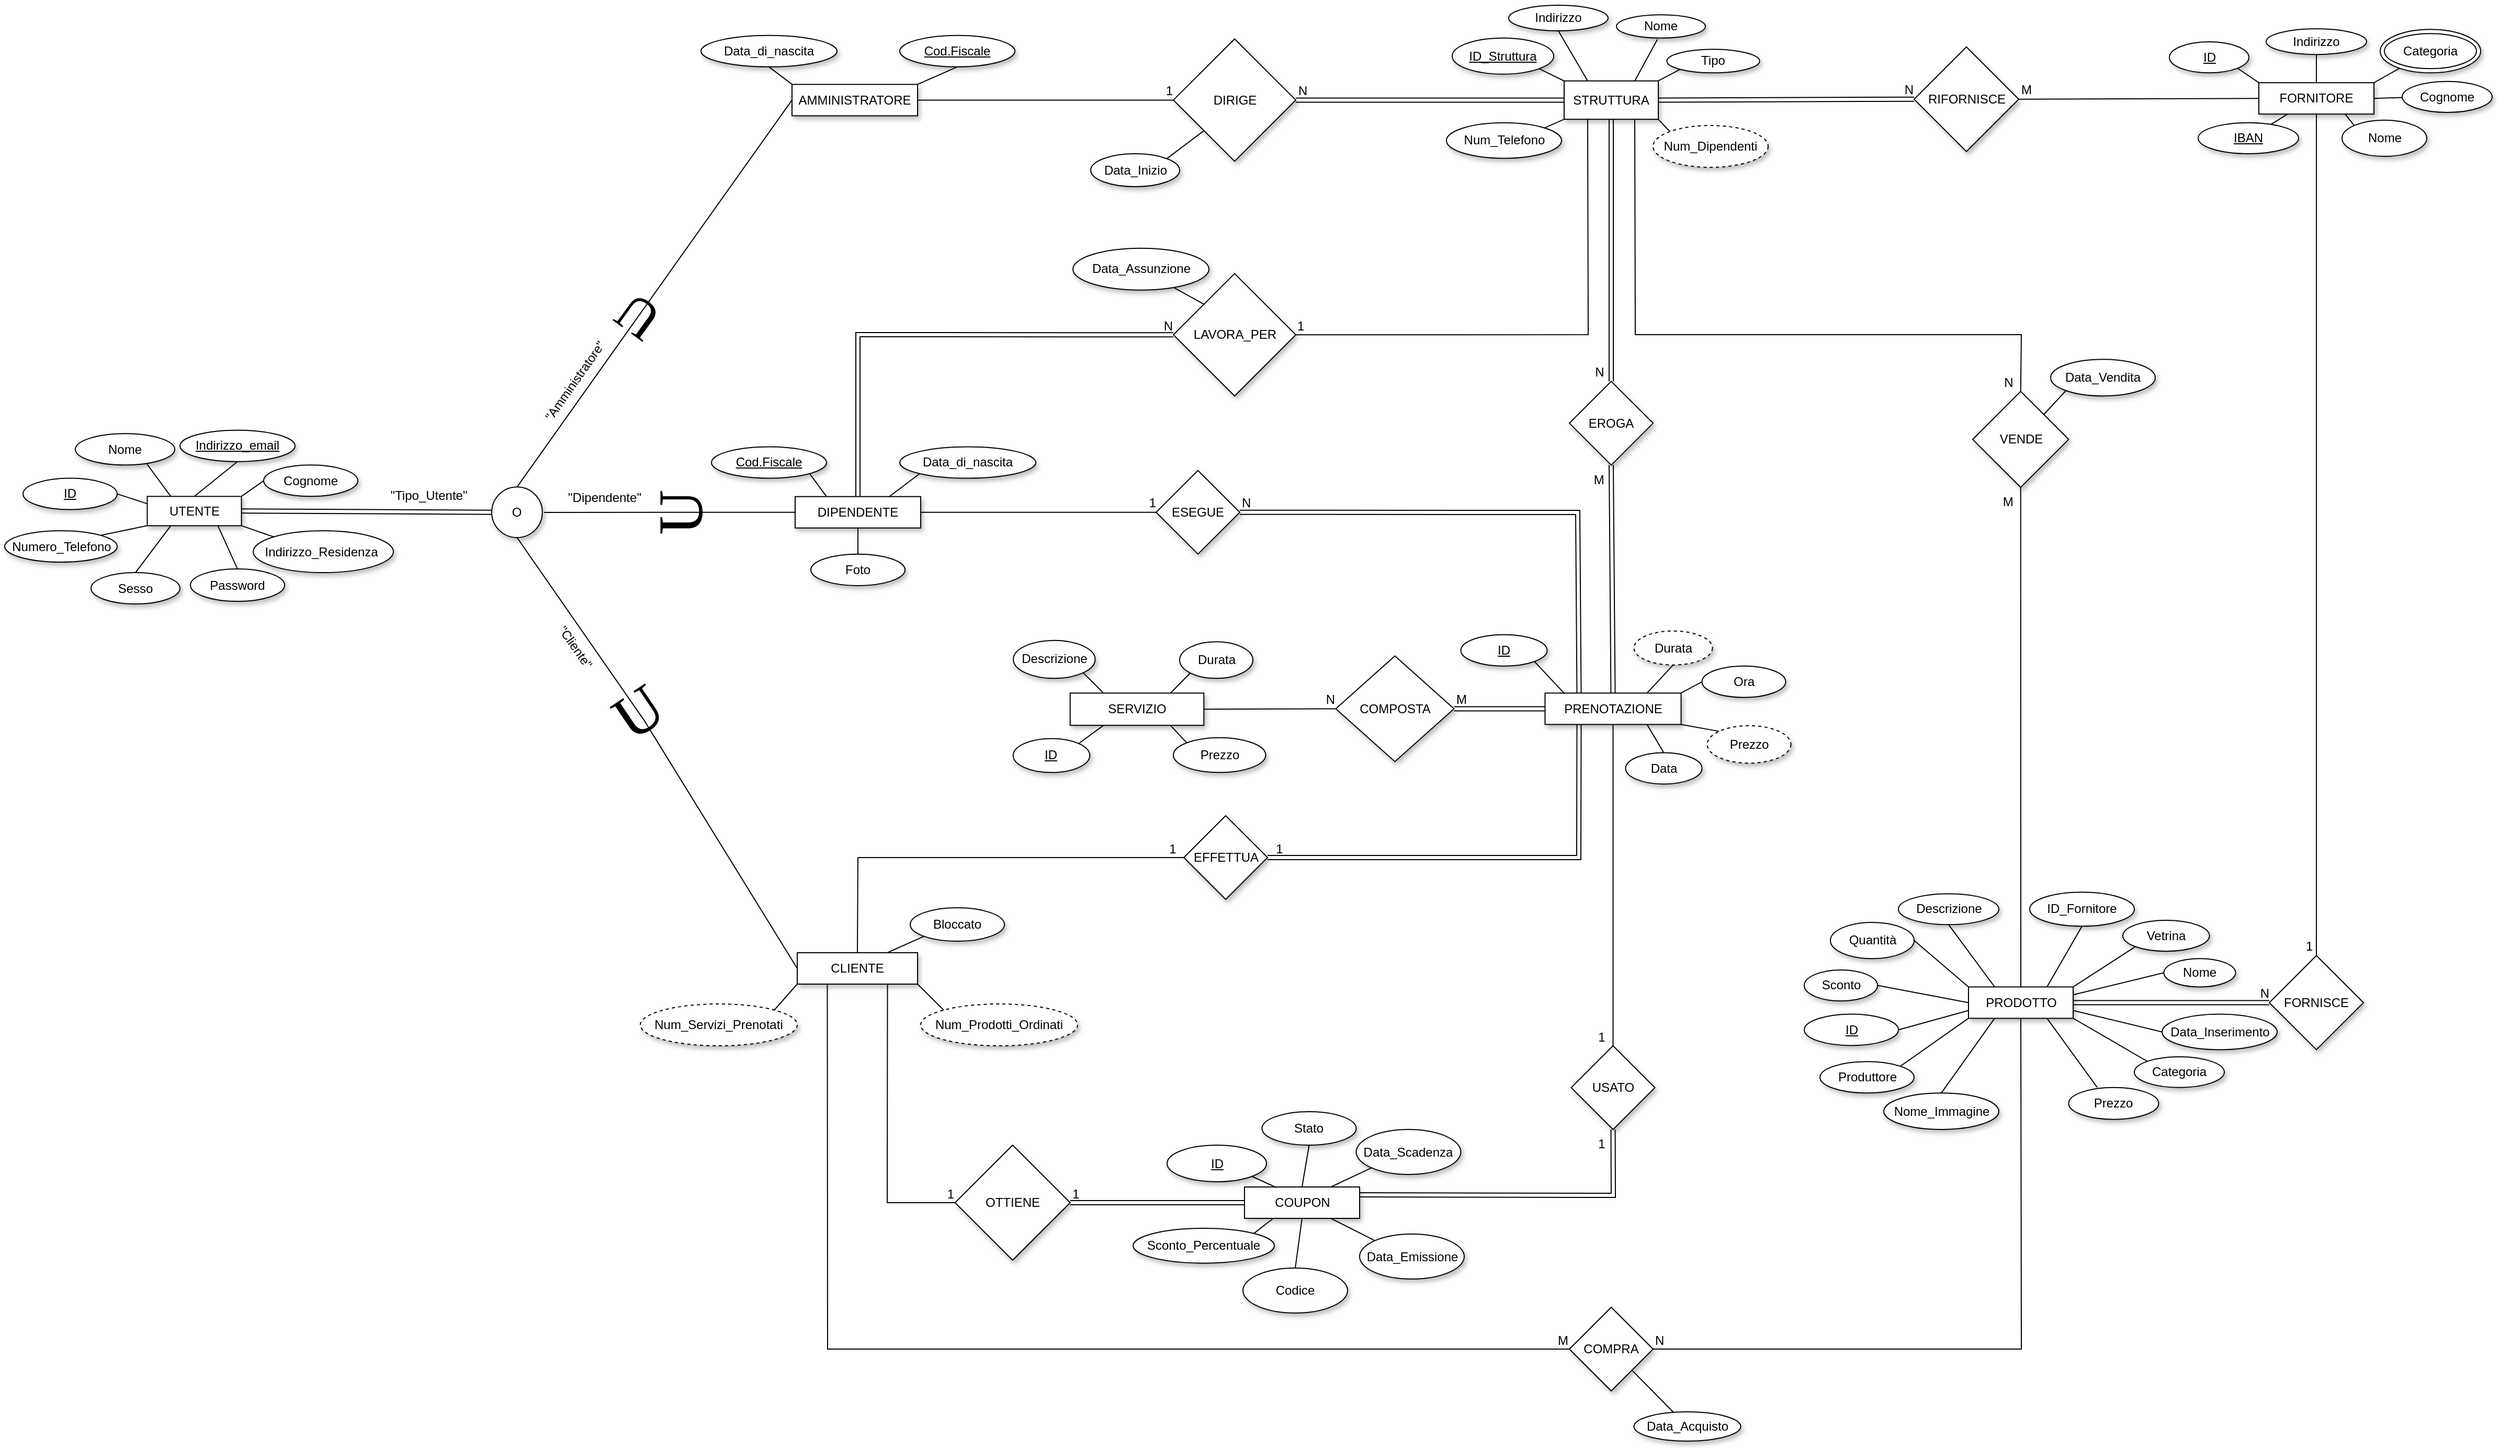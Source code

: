 <mxfile version="13.0.9" type="github">
  <diagram id="pIivQVcWycitdcD2H4Fz" name="Page-1">
    <mxGraphModel dx="2556" dy="1164" grid="1" gridSize="10" guides="1" tooltips="1" connect="1" arrows="1" fold="1" page="1" pageScale="3" pageWidth="827" pageHeight="1169" math="0" shadow="0" extFonts="Quicksand^https://fonts.googleapis.com/css?family=Quicksand|Gruppo^https://fonts.googleapis.com/css?family=Gruppo|Pompiere^https://fonts.googleapis.com/css?family=Pompiere">
      <root>
        <mxCell id="0" />
        <mxCell id="1" parent="0" />
        <mxCell id="mOfdOxVqDoghl0tVKRiO-1" value="PRODOTTO" style="rounded=0;whiteSpace=wrap;html=1;shadow=1;" parent="1" vertex="1">
          <mxGeometry x="1921.5" y="1093.72" width="100" height="30" as="geometry" />
        </mxCell>
        <mxCell id="mOfdOxVqDoghl0tVKRiO-10" value="DIPENDENTE" style="rounded=0;whiteSpace=wrap;html=1;shadow=1;" parent="1" vertex="1">
          <mxGeometry x="800" y="624.85" width="120" height="30" as="geometry" />
        </mxCell>
        <mxCell id="mOfdOxVqDoghl0tVKRiO-11" value="COUPON" style="rounded=0;whiteSpace=wrap;html=1;shadow=1;" parent="1" vertex="1">
          <mxGeometry x="1229.5" y="1285" width="110" height="30" as="geometry" />
        </mxCell>
        <mxCell id="mOfdOxVqDoghl0tVKRiO-14" value="FORNITORE" style="rounded=0;whiteSpace=wrap;html=1;shadow=1;" parent="1" vertex="1">
          <mxGeometry x="2199" y="229.08" width="110" height="30" as="geometry" />
        </mxCell>
        <mxCell id="mOfdOxVqDoghl0tVKRiO-15" value="CLIENTE" style="rounded=0;whiteSpace=wrap;html=1;shadow=1;" parent="1" vertex="1">
          <mxGeometry x="802" y="1061" width="115" height="30" as="geometry" />
        </mxCell>
        <mxCell id="mOfdOxVqDoghl0tVKRiO-16" value="ID_Fornitore" style="ellipse;whiteSpace=wrap;html=1;shadow=1;" parent="1" vertex="1">
          <mxGeometry x="1980" y="1003.12" width="100" height="32.51" as="geometry" />
        </mxCell>
        <mxCell id="mOfdOxVqDoghl0tVKRiO-17" value="Quantità" style="ellipse;whiteSpace=wrap;html=1;shadow=1;" parent="1" vertex="1">
          <mxGeometry x="1789.5" y="1031.98" width="80" height="34.62" as="geometry" />
        </mxCell>
        <mxCell id="mOfdOxVqDoghl0tVKRiO-20" value="" style="endArrow=none;html=1;entryX=0.5;entryY=1;entryDx=0;entryDy=0;exitX=0.75;exitY=0;exitDx=0;exitDy=0;shadow=0;" parent="1" source="mOfdOxVqDoghl0tVKRiO-1" target="mOfdOxVqDoghl0tVKRiO-16" edge="1">
          <mxGeometry width="50" height="50" relative="1" as="geometry">
            <mxPoint x="2279" y="1094.56" as="sourcePoint" />
            <mxPoint x="2049" y="1074.56" as="targetPoint" />
          </mxGeometry>
        </mxCell>
        <mxCell id="mOfdOxVqDoghl0tVKRiO-21" value="" style="endArrow=none;html=1;entryX=0;entryY=0;entryDx=0;entryDy=0;exitX=1;exitY=0.5;exitDx=0;exitDy=0;shadow=0;" parent="1" source="mOfdOxVqDoghl0tVKRiO-17" target="mOfdOxVqDoghl0tVKRiO-1" edge="1">
          <mxGeometry width="50" height="50" relative="1" as="geometry">
            <mxPoint x="1859" y="1094.56" as="sourcePoint" />
            <mxPoint x="1909" y="1044.56" as="targetPoint" />
          </mxGeometry>
        </mxCell>
        <mxCell id="mOfdOxVqDoghl0tVKRiO-23" value="&lt;u&gt;ID&lt;/u&gt;" style="ellipse;whiteSpace=wrap;html=1;shadow=1;" parent="1" vertex="1">
          <mxGeometry x="1764.5" y="1119.72" width="90" height="30" as="geometry" />
        </mxCell>
        <mxCell id="mOfdOxVqDoghl0tVKRiO-24" value="" style="endArrow=none;html=1;exitX=1;exitY=0.5;exitDx=0;exitDy=0;entryX=0;entryY=0.75;entryDx=0;entryDy=0;shadow=0;" parent="1" source="mOfdOxVqDoghl0tVKRiO-23" target="mOfdOxVqDoghl0tVKRiO-1" edge="1">
          <mxGeometry width="50" height="50" relative="1" as="geometry">
            <mxPoint x="1889" y="1194.56" as="sourcePoint" />
            <mxPoint x="1939" y="1144.56" as="targetPoint" />
          </mxGeometry>
        </mxCell>
        <mxCell id="mOfdOxVqDoghl0tVKRiO-26" value="Produttore" style="ellipse;whiteSpace=wrap;html=1;shadow=1;" parent="1" vertex="1">
          <mxGeometry x="1779.5" y="1165.18" width="90" height="30" as="geometry" />
        </mxCell>
        <mxCell id="mOfdOxVqDoghl0tVKRiO-27" value="" style="endArrow=none;html=1;exitX=1;exitY=0;exitDx=0;exitDy=0;entryX=0;entryY=1;entryDx=0;entryDy=0;shadow=0;" parent="1" source="mOfdOxVqDoghl0tVKRiO-26" target="mOfdOxVqDoghl0tVKRiO-1" edge="1">
          <mxGeometry width="50" height="50" relative="1" as="geometry">
            <mxPoint x="2329" y="1174.56" as="sourcePoint" />
            <mxPoint x="2379" y="1124.56" as="targetPoint" />
          </mxGeometry>
        </mxCell>
        <mxCell id="mOfdOxVqDoghl0tVKRiO-28" value="Prezzo" style="ellipse;whiteSpace=wrap;html=1;shadow=1;" parent="1" vertex="1">
          <mxGeometry x="2017.23" y="1189.84" width="86" height="30.5" as="geometry" />
        </mxCell>
        <mxCell id="mOfdOxVqDoghl0tVKRiO-29" value="Sconto" style="ellipse;whiteSpace=wrap;html=1;shadow=1;" parent="1" vertex="1">
          <mxGeometry x="1764.5" y="1077.46" width="70" height="29.67" as="geometry" />
        </mxCell>
        <mxCell id="mOfdOxVqDoghl0tVKRiO-30" value="" style="endArrow=none;html=1;exitX=0.318;exitY=0.001;exitDx=0;exitDy=0;entryX=0.75;entryY=1;entryDx=0;entryDy=0;shadow=0;exitPerimeter=0;" parent="1" source="mOfdOxVqDoghl0tVKRiO-28" target="mOfdOxVqDoghl0tVKRiO-1" edge="1">
          <mxGeometry width="50" height="50" relative="1" as="geometry">
            <mxPoint x="2329" y="1174.56" as="sourcePoint" />
            <mxPoint x="2379" y="1124.56" as="targetPoint" />
          </mxGeometry>
        </mxCell>
        <mxCell id="mOfdOxVqDoghl0tVKRiO-31" value="" style="endArrow=none;html=1;entryX=1;entryY=0.5;entryDx=0;entryDy=0;shadow=0;exitX=0;exitY=0.5;exitDx=0;exitDy=0;" parent="1" source="mOfdOxVqDoghl0tVKRiO-1" target="mOfdOxVqDoghl0tVKRiO-29" edge="1">
          <mxGeometry width="50" height="50" relative="1" as="geometry">
            <mxPoint x="1920" y="1108.81" as="sourcePoint" />
            <mxPoint x="2089" y="1084.56" as="targetPoint" />
          </mxGeometry>
        </mxCell>
        <mxCell id="mOfdOxVqDoghl0tVKRiO-33" value="Nome" style="ellipse;whiteSpace=wrap;html=1;shadow=1;" parent="1" vertex="1">
          <mxGeometry x="112" y="564.67" width="95" height="30" as="geometry" />
        </mxCell>
        <mxCell id="mOfdOxVqDoghl0tVKRiO-34" value="Cognome" style="ellipse;whiteSpace=wrap;html=1;shadow=1;" parent="1" vertex="1">
          <mxGeometry x="292" y="594.67" width="90" height="30" as="geometry" />
        </mxCell>
        <mxCell id="mOfdOxVqDoghl0tVKRiO-35" value="Cod.Fiscale" style="ellipse;whiteSpace=wrap;html=1;shadow=1;fontStyle=4" parent="1" vertex="1">
          <mxGeometry x="720" y="577.3" width="110" height="30" as="geometry" />
        </mxCell>
        <mxCell id="mOfdOxVqDoghl0tVKRiO-36" value="Data_di_nascita" style="ellipse;whiteSpace=wrap;html=1;shadow=1;" parent="1" vertex="1">
          <mxGeometry x="900" y="577.3" width="130" height="30" as="geometry" />
        </mxCell>
        <mxCell id="mOfdOxVqDoghl0tVKRiO-42" value="Data_Assunzione" style="ellipse;whiteSpace=wrap;html=1;shadow=1;" parent="1" vertex="1">
          <mxGeometry x="1065.5" y="387.37" width="130" height="40" as="geometry" />
        </mxCell>
        <mxCell id="mOfdOxVqDoghl0tVKRiO-43" value="" style="endArrow=none;html=1;exitX=0;exitY=0;exitDx=0;exitDy=0;shadow=0;" parent="1" source="z-NwZpaRfGPs4gkHxWXv-11" target="mOfdOxVqDoghl0tVKRiO-42" edge="1">
          <mxGeometry width="50" height="50" relative="1" as="geometry">
            <mxPoint x="938.5" y="471.69" as="sourcePoint" />
            <mxPoint x="988.5" y="421.69" as="targetPoint" />
          </mxGeometry>
        </mxCell>
        <mxCell id="mOfdOxVqDoghl0tVKRiO-45" value="" style="endArrow=none;html=1;exitX=1;exitY=1;exitDx=0;exitDy=0;entryX=0.25;entryY=0;entryDx=0;entryDy=0;shadow=0;" parent="1" source="mOfdOxVqDoghl0tVKRiO-35" target="mOfdOxVqDoghl0tVKRiO-10" edge="1">
          <mxGeometry width="50" height="50" relative="1" as="geometry">
            <mxPoint x="795" y="363.88" as="sourcePoint" />
            <mxPoint x="825" y="348.5" as="targetPoint" />
          </mxGeometry>
        </mxCell>
        <mxCell id="mOfdOxVqDoghl0tVKRiO-55" value="PRENOTAZIONE" style="rounded=0;whiteSpace=wrap;html=1;shadow=1;" parent="1" vertex="1">
          <mxGeometry x="1516.75" y="812.72" width="130" height="30" as="geometry" />
        </mxCell>
        <mxCell id="mOfdOxVqDoghl0tVKRiO-60" value="Indirizzo_email" style="ellipse;whiteSpace=wrap;html=1;shadow=1;fontStyle=4" parent="1" vertex="1">
          <mxGeometry x="212" y="561.39" width="110" height="30" as="geometry" />
        </mxCell>
        <mxCell id="mOfdOxVqDoghl0tVKRiO-61" value="Numero_Telefono" style="ellipse;whiteSpace=wrap;html=1;shadow=1;fontStyle=0" parent="1" vertex="1">
          <mxGeometry x="44.5" y="657.53" width="107.5" height="30" as="geometry" />
        </mxCell>
        <mxCell id="mOfdOxVqDoghl0tVKRiO-65" value="Indirizzo_Residenza&amp;nbsp;" style="ellipse;whiteSpace=wrap;html=1;shadow=1;" parent="1" vertex="1">
          <mxGeometry x="282" y="657.53" width="134" height="40" as="geometry" />
        </mxCell>
        <mxCell id="mOfdOxVqDoghl0tVKRiO-91" value="" style="endArrow=none;html=1;entryX=0.5;entryY=1;entryDx=0;entryDy=0;exitX=0.75;exitY=0;exitDx=0;exitDy=0;shadow=0;" parent="1" source="mOfdOxVqDoghl0tVKRiO-55" target="-Jq1AfKjN5yx9KIEYnPa-12" edge="1">
          <mxGeometry width="50" height="50" relative="1" as="geometry">
            <mxPoint x="1569.25" y="802.72" as="sourcePoint" />
            <mxPoint x="1635.81" y="786.88" as="targetPoint" />
          </mxGeometry>
        </mxCell>
        <mxCell id="mOfdOxVqDoghl0tVKRiO-93" value="STRUTTURA" style="rounded=0;whiteSpace=wrap;html=1;shadow=1;" parent="1" vertex="1">
          <mxGeometry x="1535" y="227.37" width="90" height="36.67" as="geometry" />
        </mxCell>
        <mxCell id="mOfdOxVqDoghl0tVKRiO-94" value="Indirizzo" style="ellipse;whiteSpace=wrap;html=1;shadow=1;" parent="1" vertex="1">
          <mxGeometry x="1482" y="155" width="95" height="24.5" as="geometry" />
        </mxCell>
        <mxCell id="mOfdOxVqDoghl0tVKRiO-95" value="Num_Telefono" style="ellipse;whiteSpace=wrap;html=1;shadow=1;fontStyle=0" parent="1" vertex="1">
          <mxGeometry x="1422.5" y="267.37" width="110" height="34" as="geometry" />
        </mxCell>
        <mxCell id="mOfdOxVqDoghl0tVKRiO-100" value="" style="endArrow=none;html=1;entryX=0;entryY=1;entryDx=0;entryDy=0;exitX=1;exitY=0;exitDx=0;exitDy=0;shadow=0;" parent="1" source="mOfdOxVqDoghl0tVKRiO-95" target="mOfdOxVqDoghl0tVKRiO-93" edge="1">
          <mxGeometry width="50" height="50" relative="1" as="geometry">
            <mxPoint x="1475" y="207.37" as="sourcePoint" />
            <mxPoint x="1525" y="157.37" as="targetPoint" />
          </mxGeometry>
        </mxCell>
        <mxCell id="mOfdOxVqDoghl0tVKRiO-101" value="" style="endArrow=none;html=1;exitX=0.25;exitY=0;exitDx=0;exitDy=0;entryX=0.5;entryY=1;entryDx=0;entryDy=0;shadow=0;" parent="1" source="mOfdOxVqDoghl0tVKRiO-93" target="mOfdOxVqDoghl0tVKRiO-94" edge="1">
          <mxGeometry width="50" height="50" relative="1" as="geometry">
            <mxPoint x="1605" y="217.37" as="sourcePoint" />
            <mxPoint x="1655" y="167.37" as="targetPoint" />
          </mxGeometry>
        </mxCell>
        <mxCell id="mOfdOxVqDoghl0tVKRiO-103" value="" style="endArrow=none;html=1;exitX=1;exitY=1;exitDx=0;exitDy=0;entryX=0;entryY=0;entryDx=0;entryDy=0;shadow=0;" parent="1" source="mOfdOxVqDoghl0tVKRiO-93" target="-Jq1AfKjN5yx9KIEYnPa-14" edge="1">
          <mxGeometry width="50" height="50" relative="1" as="geometry">
            <mxPoint x="1625" y="277.37" as="sourcePoint" />
            <mxPoint x="1636.492" y="273.201" as="targetPoint" />
          </mxGeometry>
        </mxCell>
        <mxCell id="mOfdOxVqDoghl0tVKRiO-104" value="Tipo" style="ellipse;whiteSpace=wrap;html=1;shadow=1;" parent="1" vertex="1">
          <mxGeometry x="1633.13" y="197.18" width="88.75" height="22.5" as="geometry" />
        </mxCell>
        <mxCell id="mOfdOxVqDoghl0tVKRiO-105" value="" style="endArrow=none;html=1;entryX=0;entryY=1;entryDx=0;entryDy=0;exitX=1;exitY=0;exitDx=0;exitDy=0;shadow=0;" parent="1" source="mOfdOxVqDoghl0tVKRiO-93" target="mOfdOxVqDoghl0tVKRiO-104" edge="1">
          <mxGeometry width="50" height="50" relative="1" as="geometry">
            <mxPoint x="1595" y="217.37" as="sourcePoint" />
            <mxPoint x="1645" y="167.37" as="targetPoint" />
          </mxGeometry>
        </mxCell>
        <mxCell id="mOfdOxVqDoghl0tVKRiO-106" value="ID" style="ellipse;whiteSpace=wrap;html=1;shadow=1;fontStyle=4" parent="1" vertex="1">
          <mxGeometry x="1155.5" y="1245" width="95" height="35" as="geometry" />
        </mxCell>
        <mxCell id="mOfdOxVqDoghl0tVKRiO-108" value="Data_Emissione" style="ellipse;whiteSpace=wrap;html=1;shadow=1;" parent="1" vertex="1">
          <mxGeometry x="1339.5" y="1330" width="100" height="43" as="geometry" />
        </mxCell>
        <mxCell id="mOfdOxVqDoghl0tVKRiO-109" value="Sconto_Percentuale" style="ellipse;whiteSpace=wrap;html=1;shadow=1;" parent="1" vertex="1">
          <mxGeometry x="1123" y="1324.51" width="135" height="33.31" as="geometry" />
        </mxCell>
        <mxCell id="mOfdOxVqDoghl0tVKRiO-112" value="" style="endArrow=none;html=1;exitX=0.277;exitY=0.017;exitDx=0;exitDy=0;exitPerimeter=0;entryX=1;entryY=1;entryDx=0;entryDy=0;shadow=0;" parent="1" source="mOfdOxVqDoghl0tVKRiO-11" target="mOfdOxVqDoghl0tVKRiO-106" edge="1">
          <mxGeometry width="50" height="50" relative="1" as="geometry">
            <mxPoint x="1256" y="1277.51" as="sourcePoint" />
            <mxPoint x="1316" y="1230.51" as="targetPoint" />
          </mxGeometry>
        </mxCell>
        <mxCell id="mOfdOxVqDoghl0tVKRiO-113" value="" style="endArrow=none;html=1;exitX=1;exitY=0;exitDx=0;exitDy=0;shadow=0;entryX=0.25;entryY=1;entryDx=0;entryDy=0;" parent="1" source="mOfdOxVqDoghl0tVKRiO-109" target="mOfdOxVqDoghl0tVKRiO-11" edge="1">
          <mxGeometry width="50" height="50" relative="1" as="geometry">
            <mxPoint x="1206" y="1380.51" as="sourcePoint" />
            <mxPoint x="1259" y="1312.51" as="targetPoint" />
          </mxGeometry>
        </mxCell>
        <mxCell id="mOfdOxVqDoghl0tVKRiO-114" value="" style="endArrow=none;html=1;exitX=0.75;exitY=1;exitDx=0;exitDy=0;entryX=0;entryY=0;entryDx=0;entryDy=0;shadow=0;" parent="1" source="mOfdOxVqDoghl0tVKRiO-11" target="mOfdOxVqDoghl0tVKRiO-108" edge="1">
          <mxGeometry width="50" height="50" relative="1" as="geometry">
            <mxPoint x="1306" y="1370.51" as="sourcePoint" />
            <mxPoint x="1356" y="1320.51" as="targetPoint" />
          </mxGeometry>
        </mxCell>
        <mxCell id="mOfdOxVqDoghl0tVKRiO-115" value="" style="endArrow=none;html=1;entryX=0;entryY=1;entryDx=0;entryDy=0;exitX=0.75;exitY=0;exitDx=0;exitDy=0;shadow=0;" parent="1" source="mOfdOxVqDoghl0tVKRiO-11" target="2O-aM_FLZUO0E9rDuFFG-1" edge="1">
          <mxGeometry width="50" height="50" relative="1" as="geometry">
            <mxPoint x="1346" y="1300.51" as="sourcePoint" />
            <mxPoint x="1342.245" y="1273.865" as="targetPoint" />
          </mxGeometry>
        </mxCell>
        <mxCell id="mOfdOxVqDoghl0tVKRiO-116" value="Indirizzo" style="ellipse;whiteSpace=wrap;html=1;shadow=1;" parent="1" vertex="1">
          <mxGeometry x="2206" y="177.5" width="96" height="24.62" as="geometry" />
        </mxCell>
        <mxCell id="mOfdOxVqDoghl0tVKRiO-117" value="ID" style="ellipse;whiteSpace=wrap;html=1;shadow=1;fontStyle=4" parent="1" vertex="1">
          <mxGeometry x="2113.5" y="190.06" width="76" height="29.62" as="geometry" />
        </mxCell>
        <mxCell id="mOfdOxVqDoghl0tVKRiO-129" value="Categoria" style="ellipse;shape=doubleEllipse;whiteSpace=wrap;html=1;shadow=1;" parent="1" vertex="1">
          <mxGeometry x="2315" y="178.18" width="96" height="41.5" as="geometry" />
        </mxCell>
        <mxCell id="mOfdOxVqDoghl0tVKRiO-130" value="" style="endArrow=none;html=1;exitX=1;exitY=0;exitDx=0;exitDy=0;shadow=0;" parent="1" source="mOfdOxVqDoghl0tVKRiO-14" target="mOfdOxVqDoghl0tVKRiO-129" edge="1">
          <mxGeometry width="50" height="50" relative="1" as="geometry">
            <mxPoint x="2255.25" y="246.08" as="sourcePoint" />
            <mxPoint x="2295.25" y="196.08" as="targetPoint" />
          </mxGeometry>
        </mxCell>
        <mxCell id="mOfdOxVqDoghl0tVKRiO-131" value="" style="endArrow=none;html=1;exitX=0.5;exitY=0;exitDx=0;exitDy=0;entryX=0.5;entryY=1;entryDx=0;entryDy=0;shadow=0;" parent="1" source="mOfdOxVqDoghl0tVKRiO-14" target="mOfdOxVqDoghl0tVKRiO-116" edge="1">
          <mxGeometry width="50" height="50" relative="1" as="geometry">
            <mxPoint x="2185.25" y="226.08" as="sourcePoint" />
            <mxPoint x="2289" y="109.42" as="targetPoint" />
          </mxGeometry>
        </mxCell>
        <mxCell id="mOfdOxVqDoghl0tVKRiO-132" value="" style="endArrow=none;html=1;entryX=1;entryY=1;entryDx=0;entryDy=0;exitX=0;exitY=0;exitDx=0;exitDy=0;shadow=0;" parent="1" source="mOfdOxVqDoghl0tVKRiO-14" target="mOfdOxVqDoghl0tVKRiO-117" edge="1">
          <mxGeometry width="50" height="50" relative="1" as="geometry">
            <mxPoint x="2115.25" y="306.08" as="sourcePoint" />
            <mxPoint x="2165.25" y="256.08" as="targetPoint" />
          </mxGeometry>
        </mxCell>
        <mxCell id="mOfdOxVqDoghl0tVKRiO-133" value="&lt;u&gt;IBAN&lt;/u&gt;" style="ellipse;whiteSpace=wrap;html=1;shadow=1;fontStyle=0" parent="1" vertex="1">
          <mxGeometry x="2141" y="267.37" width="96" height="29.62" as="geometry" />
        </mxCell>
        <mxCell id="mOfdOxVqDoghl0tVKRiO-134" value="" style="endArrow=none;html=1;entryX=0.25;entryY=1;entryDx=0;entryDy=0;shadow=0;" parent="1" source="mOfdOxVqDoghl0tVKRiO-133" target="mOfdOxVqDoghl0tVKRiO-14" edge="1">
          <mxGeometry width="50" height="50" relative="1" as="geometry">
            <mxPoint x="2145.25" y="296.08" as="sourcePoint" />
            <mxPoint x="2195.25" y="246.08" as="targetPoint" />
          </mxGeometry>
        </mxCell>
        <mxCell id="z-NwZpaRfGPs4gkHxWXv-4" value="ID" style="ellipse;whiteSpace=wrap;html=1;fontStyle=4;shadow=1;" parent="1" vertex="1">
          <mxGeometry x="1436.25" y="756.88" width="82.5" height="30" as="geometry" />
        </mxCell>
        <mxCell id="z-NwZpaRfGPs4gkHxWXv-5" value="Data" style="ellipse;whiteSpace=wrap;html=1;shadow=1;" parent="1" vertex="1">
          <mxGeometry x="1593.75" y="869.72" width="73" height="30" as="geometry" />
        </mxCell>
        <mxCell id="z-NwZpaRfGPs4gkHxWXv-6" value="Ora" style="ellipse;whiteSpace=wrap;html=1;shadow=1;" parent="1" vertex="1">
          <mxGeometry x="1666.75" y="786.88" width="80" height="30" as="geometry" />
        </mxCell>
        <mxCell id="z-NwZpaRfGPs4gkHxWXv-7" value="" style="endArrow=none;html=1;entryX=0.145;entryY=0.023;entryDx=0;entryDy=0;exitX=1;exitY=1;exitDx=0;exitDy=0;shadow=0;entryPerimeter=0;" parent="1" source="z-NwZpaRfGPs4gkHxWXv-4" target="mOfdOxVqDoghl0tVKRiO-55" edge="1">
          <mxGeometry width="50" height="50" relative="1" as="geometry">
            <mxPoint x="1459.25" y="882.72" as="sourcePoint" />
            <mxPoint x="1509.25" y="832.72" as="targetPoint" />
          </mxGeometry>
        </mxCell>
        <mxCell id="z-NwZpaRfGPs4gkHxWXv-8" value="" style="endArrow=none;html=1;entryX=0.75;entryY=1;entryDx=0;entryDy=0;exitX=0.5;exitY=0;exitDx=0;exitDy=0;shadow=0;" parent="1" source="z-NwZpaRfGPs4gkHxWXv-5" target="mOfdOxVqDoghl0tVKRiO-55" edge="1">
          <mxGeometry width="50" height="50" relative="1" as="geometry">
            <mxPoint x="1539.25" y="912.72" as="sourcePoint" />
            <mxPoint x="1589.25" y="862.72" as="targetPoint" />
          </mxGeometry>
        </mxCell>
        <mxCell id="z-NwZpaRfGPs4gkHxWXv-10" value="" style="endArrow=none;html=1;exitX=0;exitY=0.5;exitDx=0;exitDy=0;entryX=1;entryY=0;entryDx=0;entryDy=0;shadow=0;" parent="1" source="z-NwZpaRfGPs4gkHxWXv-6" target="mOfdOxVqDoghl0tVKRiO-55" edge="1">
          <mxGeometry width="50" height="50" relative="1" as="geometry">
            <mxPoint x="1719.25" y="872.72" as="sourcePoint" />
            <mxPoint x="1769.25" y="822.72" as="targetPoint" />
          </mxGeometry>
        </mxCell>
        <mxCell id="z-NwZpaRfGPs4gkHxWXv-11" value="LAVORA_PER" style="rhombus;whiteSpace=wrap;html=1;shadow=1;" parent="1" vertex="1">
          <mxGeometry x="1161.5" y="411.69" width="117" height="116.929" as="geometry" />
        </mxCell>
        <mxCell id="z-NwZpaRfGPs4gkHxWXv-17" value="EROGA" style="rhombus;whiteSpace=wrap;html=1;shadow=1;" parent="1" vertex="1">
          <mxGeometry x="1540" y="514.67" width="80" height="80" as="geometry" />
        </mxCell>
        <mxCell id="z-NwZpaRfGPs4gkHxWXv-32" value="FORNISCE" style="rhombus;whiteSpace=wrap;html=1;shadow=1;" parent="1" vertex="1">
          <mxGeometry x="2209" y="1063.72" width="90" height="90" as="geometry" />
        </mxCell>
        <mxCell id="z-NwZpaRfGPs4gkHxWXv-37" value="OTTIENE" style="rhombus;whiteSpace=wrap;html=1;shadow=1;" parent="1" vertex="1">
          <mxGeometry x="952.86" y="1245.0" width="110" height="110" as="geometry" />
        </mxCell>
        <mxCell id="z-NwZpaRfGPs4gkHxWXv-39" value="EFFETTUA" style="rhombus;whiteSpace=wrap;html=1;shadow=1;" parent="1" vertex="1">
          <mxGeometry x="1171.5" y="930.0" width="80" height="80" as="geometry" />
        </mxCell>
        <mxCell id="z-NwZpaRfGPs4gkHxWXv-65" value="RIFORNISCE" style="rhombus;whiteSpace=wrap;html=1;shadow=1;" parent="1" vertex="1">
          <mxGeometry x="1869.5" y="194.87" width="100.0" height="100.0" as="geometry" />
        </mxCell>
        <mxCell id="z-NwZpaRfGPs4gkHxWXv-70" value="Descrizione" style="ellipse;whiteSpace=wrap;html=1;shadow=1;" parent="1" vertex="1">
          <mxGeometry x="1854.5" y="1004.62" width="96" height="29.51" as="geometry" />
        </mxCell>
        <mxCell id="z-NwZpaRfGPs4gkHxWXv-71" value="" style="endArrow=none;html=1;entryX=0.5;entryY=1;entryDx=0;entryDy=0;exitX=0.25;exitY=0;exitDx=0;exitDy=0;shadow=0;" parent="1" source="mOfdOxVqDoghl0tVKRiO-1" target="z-NwZpaRfGPs4gkHxWXv-70" edge="1">
          <mxGeometry width="50" height="50" relative="1" as="geometry">
            <mxPoint x="1944" y="1084.56" as="sourcePoint" />
            <mxPoint x="1949" y="1044.56" as="targetPoint" />
          </mxGeometry>
        </mxCell>
        <mxCell id="z-NwZpaRfGPs4gkHxWXv-76" value="ID_Struttura" style="ellipse;whiteSpace=wrap;html=1;fontStyle=4;shadow=1;" parent="1" vertex="1">
          <mxGeometry x="1428" y="186.37" width="97" height="34.5" as="geometry" />
        </mxCell>
        <mxCell id="z-NwZpaRfGPs4gkHxWXv-77" value="" style="endArrow=none;html=1;entryX=1;entryY=1;entryDx=0;entryDy=0;exitX=0;exitY=0;exitDx=0;exitDy=0;shadow=0;" parent="1" source="mOfdOxVqDoghl0tVKRiO-93" target="z-NwZpaRfGPs4gkHxWXv-76" edge="1">
          <mxGeometry width="50" height="50" relative="1" as="geometry">
            <mxPoint x="1475" y="252.37" as="sourcePoint" />
            <mxPoint x="1525" y="202.37" as="targetPoint" />
          </mxGeometry>
        </mxCell>
        <mxCell id="z-NwZpaRfGPs4gkHxWXv-78" value="DIRIGE" style="rhombus;whiteSpace=wrap;html=1;shadow=1;" parent="1" vertex="1">
          <mxGeometry x="1161.57" y="187.24" width="116.929" height="116.929" as="geometry" />
        </mxCell>
        <mxCell id="z-NwZpaRfGPs4gkHxWXv-85" value="Data_Inizio" style="ellipse;whiteSpace=wrap;html=1;shadow=1;" parent="1" vertex="1">
          <mxGeometry x="1082.5" y="296.99" width="85" height="31.5" as="geometry" />
        </mxCell>
        <mxCell id="z-NwZpaRfGPs4gkHxWXv-86" value="" style="endArrow=none;html=1;exitX=1;exitY=0;exitDx=0;exitDy=0;entryX=0;entryY=1;entryDx=0;entryDy=0;shadow=0;" parent="1" source="z-NwZpaRfGPs4gkHxWXv-85" target="z-NwZpaRfGPs4gkHxWXv-78" edge="1">
          <mxGeometry width="50" height="50" relative="1" as="geometry">
            <mxPoint x="1253" y="244.87" as="sourcePoint" />
            <mxPoint x="1303" y="194.87" as="targetPoint" />
          </mxGeometry>
        </mxCell>
        <mxCell id="06iZtVcr8NPvHx3JyrQN-2" value="Nome" style="ellipse;whiteSpace=wrap;html=1;shadow=1;" parent="1" vertex="1">
          <mxGeometry x="1585" y="164.12" width="85" height="22.25" as="geometry" />
        </mxCell>
        <mxCell id="06iZtVcr8NPvHx3JyrQN-3" value="" style="endArrow=none;html=1;entryX=0.461;entryY=1.058;entryDx=0;entryDy=0;entryPerimeter=0;exitX=0.75;exitY=0;exitDx=0;exitDy=0;shadow=0;" parent="1" source="mOfdOxVqDoghl0tVKRiO-93" target="06iZtVcr8NPvHx3JyrQN-2" edge="1">
          <mxGeometry width="50" height="50" relative="1" as="geometry">
            <mxPoint x="1595" y="272.37" as="sourcePoint" />
            <mxPoint x="1645" y="222.37" as="targetPoint" />
          </mxGeometry>
        </mxCell>
        <mxCell id="06iZtVcr8NPvHx3JyrQN-6" value="ESEGUE" style="rhombus;whiteSpace=wrap;html=1;shadow=1;" parent="1" vertex="1">
          <mxGeometry x="1145" y="599.85" width="80" height="80" as="geometry" />
        </mxCell>
        <mxCell id="06iZtVcr8NPvHx3JyrQN-11" value="&lt;u&gt;ID&lt;/u&gt;" style="ellipse;whiteSpace=wrap;html=1;shadow=1;" parent="1" vertex="1">
          <mxGeometry x="62" y="607.3" width="90" height="30" as="geometry" />
        </mxCell>
        <mxCell id="06iZtVcr8NPvHx3JyrQN-21" value="Nome" style="ellipse;whiteSpace=wrap;html=1;shadow=1;" parent="1" vertex="1">
          <mxGeometry x="2278.5" y="264.87" width="81" height="34.62" as="geometry" />
        </mxCell>
        <mxCell id="06iZtVcr8NPvHx3JyrQN-22" value="" style="endArrow=none;html=1;exitX=0.75;exitY=1;exitDx=0;exitDy=0;entryX=0;entryY=0;entryDx=0;entryDy=0;shadow=0;" parent="1" source="mOfdOxVqDoghl0tVKRiO-14" target="06iZtVcr8NPvHx3JyrQN-21" edge="1">
          <mxGeometry width="50" height="50" relative="1" as="geometry">
            <mxPoint x="2319" y="197.75" as="sourcePoint" />
            <mxPoint x="2369" y="147.75" as="targetPoint" />
          </mxGeometry>
        </mxCell>
        <mxCell id="06iZtVcr8NPvHx3JyrQN-23" value="Cognome" style="ellipse;whiteSpace=wrap;html=1;shadow=1;" parent="1" vertex="1">
          <mxGeometry x="2336" y="227.87" width="86" height="29.62" as="geometry" />
        </mxCell>
        <mxCell id="06iZtVcr8NPvHx3JyrQN-24" value="" style="endArrow=none;html=1;exitX=1;exitY=0.5;exitDx=0;exitDy=0;shadow=0;" parent="1" source="mOfdOxVqDoghl0tVKRiO-14" target="06iZtVcr8NPvHx3JyrQN-23" edge="1">
          <mxGeometry width="50" height="50" relative="1" as="geometry">
            <mxPoint x="2329" y="287.75" as="sourcePoint" />
            <mxPoint x="2379" y="237.75" as="targetPoint" />
          </mxGeometry>
        </mxCell>
        <mxCell id="z-IdzefdN8h7sOJLDqcr-1" value="Sesso" style="ellipse;whiteSpace=wrap;html=1;shadow=1;" parent="1" vertex="1">
          <mxGeometry x="127" y="697.53" width="85" height="30" as="geometry" />
        </mxCell>
        <mxCell id="z-IdzefdN8h7sOJLDqcr-2" value="" style="endArrow=none;html=1;entryX=0.5;entryY=0;entryDx=0;entryDy=0;exitX=0.25;exitY=1;exitDx=0;exitDy=0;shadow=0;" parent="1" source="7vURNP84gYrgIZNCSmpS-34" target="z-IdzefdN8h7sOJLDqcr-1" edge="1">
          <mxGeometry width="50" height="50" relative="1" as="geometry">
            <mxPoint x="885" y="473.5" as="sourcePoint" />
            <mxPoint x="955.711" y="423.5" as="targetPoint" />
          </mxGeometry>
        </mxCell>
        <mxCell id="z-IdzefdN8h7sOJLDqcr-3" value="Nome" style="ellipse;whiteSpace=wrap;html=1;shadow=1;" parent="1" vertex="1">
          <mxGeometry x="2108.25" y="1066.6" width="68.5" height="27.12" as="geometry" />
        </mxCell>
        <mxCell id="z-IdzefdN8h7sOJLDqcr-4" value="" style="endArrow=none;html=1;exitX=1;exitY=0.25;exitDx=0;exitDy=0;entryX=0;entryY=0.5;entryDx=0;entryDy=0;shadow=0;" parent="1" source="mOfdOxVqDoghl0tVKRiO-1" target="z-IdzefdN8h7sOJLDqcr-3" edge="1">
          <mxGeometry width="50" height="50" relative="1" as="geometry">
            <mxPoint x="2049" y="1114.56" as="sourcePoint" />
            <mxPoint x="2099" y="1064.56" as="targetPoint" />
          </mxGeometry>
        </mxCell>
        <mxCell id="z-IdzefdN8h7sOJLDqcr-6" value="" style="endArrow=none;html=1;entryX=1;entryY=1;entryDx=0;entryDy=0;shadow=0;exitX=0;exitY=0;exitDx=0;exitDy=0;" parent="1" source="-Jq1AfKjN5yx9KIEYnPa-13" target="mOfdOxVqDoghl0tVKRiO-55" edge="1">
          <mxGeometry width="50" height="50" relative="1" as="geometry">
            <mxPoint x="1681.019" y="855.129" as="sourcePoint" />
            <mxPoint x="1666.75" y="857.72" as="targetPoint" />
          </mxGeometry>
        </mxCell>
        <mxCell id="7vURNP84gYrgIZNCSmpS-1" value="VENDE" style="rhombus;whiteSpace=wrap;html=1;shadow=1;aspect=fixed;" parent="1" vertex="1">
          <mxGeometry x="1925.5" y="524.3" width="91.732" height="91.74" as="geometry" />
        </mxCell>
        <mxCell id="7vURNP84gYrgIZNCSmpS-7" value="COMPRA" style="rhombus;whiteSpace=wrap;html=1;shadow=1;" parent="1" vertex="1">
          <mxGeometry x="1540" y="1400" width="80" height="80" as="geometry" />
        </mxCell>
        <mxCell id="7vURNP84gYrgIZNCSmpS-12" value="SERVIZIO" style="rounded=0;whiteSpace=wrap;html=1;shadow=1;" parent="1" vertex="1">
          <mxGeometry x="1062.86" y="812.72" width="127.78" height="30.84" as="geometry" />
        </mxCell>
        <mxCell id="7vURNP84gYrgIZNCSmpS-13" value="Descrizione" style="ellipse;whiteSpace=wrap;html=1;shadow=1;" parent="1" vertex="1">
          <mxGeometry x="1008.5" y="762.32" width="78.25" height="36.34" as="geometry" />
        </mxCell>
        <mxCell id="7vURNP84gYrgIZNCSmpS-17" value="&lt;u&gt;ID&lt;/u&gt;" style="ellipse;whiteSpace=wrap;html=1;shadow=1;" parent="1" vertex="1">
          <mxGeometry x="1008.38" y="856.2" width="73.25" height="32.47" as="geometry" />
        </mxCell>
        <mxCell id="7vURNP84gYrgIZNCSmpS-18" value="Durata" style="ellipse;whiteSpace=wrap;html=1;shadow=1;" parent="1" vertex="1">
          <mxGeometry x="1167.5" y="763.66" width="70" height="35" as="geometry" />
        </mxCell>
        <mxCell id="7vURNP84gYrgIZNCSmpS-19" value="Prezzo" style="ellipse;whiteSpace=wrap;html=1;shadow=1;" parent="1" vertex="1">
          <mxGeometry x="1161.5" y="855.39" width="88.25" height="33.28" as="geometry" />
        </mxCell>
        <mxCell id="7vURNP84gYrgIZNCSmpS-20" value="" style="endArrow=none;html=1;exitX=1;exitY=0;exitDx=0;exitDy=0;entryX=0.25;entryY=1;entryDx=0;entryDy=0;" parent="1" source="7vURNP84gYrgIZNCSmpS-17" target="7vURNP84gYrgIZNCSmpS-12" edge="1">
          <mxGeometry width="50" height="50" relative="1" as="geometry">
            <mxPoint x="1044.75" y="884.91" as="sourcePoint" />
            <mxPoint x="1094.75" y="834.91" as="targetPoint" />
          </mxGeometry>
        </mxCell>
        <mxCell id="7vURNP84gYrgIZNCSmpS-21" value="" style="endArrow=none;html=1;entryX=0.25;entryY=0;entryDx=0;entryDy=0;exitX=1;exitY=1;exitDx=0;exitDy=0;" parent="1" source="7vURNP84gYrgIZNCSmpS-13" target="7vURNP84gYrgIZNCSmpS-12" edge="1">
          <mxGeometry width="50" height="50" relative="1" as="geometry">
            <mxPoint x="974.75" y="874.91" as="sourcePoint" />
            <mxPoint x="1024.75" y="824.91" as="targetPoint" />
          </mxGeometry>
        </mxCell>
        <mxCell id="7vURNP84gYrgIZNCSmpS-22" value="" style="endArrow=none;html=1;entryX=0;entryY=1;entryDx=0;entryDy=0;exitX=0.75;exitY=0;exitDx=0;exitDy=0;" parent="1" source="7vURNP84gYrgIZNCSmpS-12" target="7vURNP84gYrgIZNCSmpS-18" edge="1">
          <mxGeometry width="50" height="50" relative="1" as="geometry">
            <mxPoint x="1074.75" y="834.91" as="sourcePoint" />
            <mxPoint x="1124.75" y="784.91" as="targetPoint" />
          </mxGeometry>
        </mxCell>
        <mxCell id="7vURNP84gYrgIZNCSmpS-24" value="" style="endArrow=none;html=1;entryX=0;entryY=0;entryDx=0;entryDy=0;exitX=0.75;exitY=1;exitDx=0;exitDy=0;" parent="1" source="7vURNP84gYrgIZNCSmpS-12" target="7vURNP84gYrgIZNCSmpS-19" edge="1">
          <mxGeometry width="50" height="50" relative="1" as="geometry">
            <mxPoint x="1129.75" y="833.91" as="sourcePoint" />
            <mxPoint x="1131.75" y="792.66" as="targetPoint" />
          </mxGeometry>
        </mxCell>
        <mxCell id="7vURNP84gYrgIZNCSmpS-25" value="COMPOSTA" style="rhombus;whiteSpace=wrap;html=1;shadow=1;" parent="1" vertex="1">
          <mxGeometry x="1316.75" y="777.22" width="113" height="101" as="geometry" />
        </mxCell>
        <mxCell id="7vURNP84gYrgIZNCSmpS-34" value="UTENTE" style="rounded=0;whiteSpace=wrap;html=1;shadow=1;" parent="1" vertex="1">
          <mxGeometry x="180.75" y="624.67" width="90" height="28" as="geometry" />
        </mxCell>
        <mxCell id="7vURNP84gYrgIZNCSmpS-39" value="" style="endArrow=none;html=1;entryX=0.5;entryY=1;entryDx=0;entryDy=0;exitX=0.5;exitY=0;exitDx=0;exitDy=0;" parent="1" source="7vURNP84gYrgIZNCSmpS-34" target="mOfdOxVqDoghl0tVKRiO-60" edge="1">
          <mxGeometry width="50" height="50" relative="1" as="geometry">
            <mxPoint x="232" y="622.3" as="sourcePoint" />
            <mxPoint x="272" y="582.3" as="targetPoint" />
          </mxGeometry>
        </mxCell>
        <mxCell id="7vURNP84gYrgIZNCSmpS-40" value="" style="endArrow=none;html=1;entryX=0;entryY=0.5;entryDx=0;entryDy=0;exitX=1;exitY=0;exitDx=0;exitDy=0;" parent="1" source="7vURNP84gYrgIZNCSmpS-34" target="mOfdOxVqDoghl0tVKRiO-34" edge="1">
          <mxGeometry width="50" height="50" relative="1" as="geometry">
            <mxPoint x="235.75" y="634.67" as="sourcePoint" />
            <mxPoint x="277" y="574.67" as="targetPoint" />
          </mxGeometry>
        </mxCell>
        <mxCell id="7vURNP84gYrgIZNCSmpS-41" value="" style="endArrow=none;html=1;entryX=0;entryY=0;entryDx=0;entryDy=0;exitX=1;exitY=1;exitDx=0;exitDy=0;" parent="1" source="7vURNP84gYrgIZNCSmpS-34" target="mOfdOxVqDoghl0tVKRiO-65" edge="1">
          <mxGeometry width="50" height="50" relative="1" as="geometry">
            <mxPoint x="245.75" y="644.67" as="sourcePoint" />
            <mxPoint x="287" y="584.67" as="targetPoint" />
          </mxGeometry>
        </mxCell>
        <mxCell id="7vURNP84gYrgIZNCSmpS-42" value="" style="endArrow=none;html=1;exitX=0;exitY=1;exitDx=0;exitDy=0;entryX=1;entryY=0;entryDx=0;entryDy=0;" parent="1" source="7vURNP84gYrgIZNCSmpS-34" target="mOfdOxVqDoghl0tVKRiO-61" edge="1">
          <mxGeometry width="50" height="50" relative="1" as="geometry">
            <mxPoint x="255.75" y="654.67" as="sourcePoint" />
            <mxPoint x="107" y="664" as="targetPoint" />
          </mxGeometry>
        </mxCell>
        <mxCell id="7vURNP84gYrgIZNCSmpS-43" value="" style="endArrow=none;html=1;entryX=0;entryY=1;entryDx=0;entryDy=0;exitX=0.75;exitY=0;exitDx=0;exitDy=0;" parent="1" source="mOfdOxVqDoghl0tVKRiO-10" target="mOfdOxVqDoghl0tVKRiO-36" edge="1">
          <mxGeometry width="50" height="50" relative="1" as="geometry">
            <mxPoint x="343.75" y="708.5" as="sourcePoint" />
            <mxPoint x="385" y="648.5" as="targetPoint" />
          </mxGeometry>
        </mxCell>
        <mxCell id="7vURNP84gYrgIZNCSmpS-44" value="" style="endArrow=none;html=1;entryX=1;entryY=0.5;entryDx=0;entryDy=0;exitX=0;exitY=0.25;exitDx=0;exitDy=0;" parent="1" source="7vURNP84gYrgIZNCSmpS-34" target="06iZtVcr8NPvHx3JyrQN-11" edge="1">
          <mxGeometry width="50" height="50" relative="1" as="geometry">
            <mxPoint x="275.75" y="674.67" as="sourcePoint" />
            <mxPoint x="317" y="614.67" as="targetPoint" />
          </mxGeometry>
        </mxCell>
        <mxCell id="7vURNP84gYrgIZNCSmpS-45" value="" style="endArrow=none;html=1;entryX=0.722;entryY=0.974;entryDx=0;entryDy=0;exitX=0.25;exitY=0;exitDx=0;exitDy=0;entryPerimeter=0;" parent="1" source="7vURNP84gYrgIZNCSmpS-34" target="mOfdOxVqDoghl0tVKRiO-33" edge="1">
          <mxGeometry width="50" height="50" relative="1" as="geometry">
            <mxPoint x="285.75" y="684.67" as="sourcePoint" />
            <mxPoint x="327" y="624.67" as="targetPoint" />
          </mxGeometry>
        </mxCell>
        <mxCell id="7vURNP84gYrgIZNCSmpS-46" value="O" style="ellipse;whiteSpace=wrap;html=1;aspect=fixed;shadow=1;" parent="1" vertex="1">
          <mxGeometry x="510" y="615.67" width="48.35" height="48.35" as="geometry" />
        </mxCell>
        <mxCell id="7vURNP84gYrgIZNCSmpS-48" value="" style="shape=link;html=1;entryX=0;entryY=0.5;entryDx=0;entryDy=0;exitX=1;exitY=0.5;exitDx=0;exitDy=0;" parent="1" source="7vURNP84gYrgIZNCSmpS-34" target="7vURNP84gYrgIZNCSmpS-46" edge="1">
          <mxGeometry width="50" height="50" relative="1" as="geometry">
            <mxPoint x="450" y="772.3" as="sourcePoint" />
            <mxPoint x="500" y="722.3" as="targetPoint" />
          </mxGeometry>
        </mxCell>
        <mxCell id="7vURNP84gYrgIZNCSmpS-49" value="" style="endArrow=none;html=1;entryX=0;entryY=0.5;entryDx=0;entryDy=0;" parent="1" source="7vURNP84gYrgIZNCSmpS-52" target="mOfdOxVqDoghl0tVKRiO-10" edge="1">
          <mxGeometry width="50" height="50" relative="1" as="geometry">
            <mxPoint x="750" y="470" as="sourcePoint" />
            <mxPoint x="920" y="510" as="targetPoint" />
          </mxGeometry>
        </mxCell>
        <mxCell id="7vURNP84gYrgIZNCSmpS-51" value="" style="endArrow=none;html=1;entryX=0.5;entryY=1;entryDx=0;entryDy=0;exitX=0.5;exitY=1;exitDx=0;exitDy=0;" parent="1" source="7vURNP84gYrgIZNCSmpS-55" target="7vURNP84gYrgIZNCSmpS-46" edge="1">
          <mxGeometry width="50" height="50" relative="1" as="geometry">
            <mxPoint x="775" y="1070" as="sourcePoint" />
            <mxPoint x="1200" y="680" as="targetPoint" />
          </mxGeometry>
        </mxCell>
        <mxCell id="7vURNP84gYrgIZNCSmpS-52" value="&lt;p&gt;&lt;span style=&quot;font-size: 60px&quot;&gt;U&lt;/span&gt;&lt;/p&gt;" style="text;html=1;strokeColor=none;fillColor=none;align=center;verticalAlign=middle;whiteSpace=wrap;rounded=0;shadow=0;rotation=-90;fontFamily=Gruppo;" parent="1" vertex="1">
          <mxGeometry x="670" y="629.85" width="40" height="20" as="geometry" />
        </mxCell>
        <mxCell id="7vURNP84gYrgIZNCSmpS-54" value="" style="endArrow=none;html=1;entryX=0.5;entryY=1;entryDx=0;entryDy=0;" parent="1" target="7vURNP84gYrgIZNCSmpS-52" edge="1">
          <mxGeometry width="50" height="50" relative="1" as="geometry">
            <mxPoint x="560" y="640" as="sourcePoint" />
            <mxPoint x="650" y="640" as="targetPoint" />
          </mxGeometry>
        </mxCell>
        <mxCell id="7vURNP84gYrgIZNCSmpS-55" value="&lt;p&gt;&lt;span style=&quot;font-size: 60px&quot;&gt;U&lt;/span&gt;&lt;/p&gt;" style="text;html=1;strokeColor=none;fillColor=none;align=center;verticalAlign=middle;whiteSpace=wrap;rounded=0;shadow=0;rotation=326;fontFamily=Gruppo;" parent="1" vertex="1">
          <mxGeometry x="630" y="820.37" width="40" height="20" as="geometry" />
        </mxCell>
        <mxCell id="7vURNP84gYrgIZNCSmpS-56" value="" style="endArrow=none;html=1;exitX=0;exitY=0.5;exitDx=0;exitDy=0;entryX=0.5;entryY=1;entryDx=0;entryDy=0;" parent="1" source="mOfdOxVqDoghl0tVKRiO-15" target="7vURNP84gYrgIZNCSmpS-55" edge="1">
          <mxGeometry width="50" height="50" relative="1" as="geometry">
            <mxPoint x="775" y="1070.0" as="sourcePoint" />
            <mxPoint x="680.728" y="652.378" as="targetPoint" />
          </mxGeometry>
        </mxCell>
        <mxCell id="7vURNP84gYrgIZNCSmpS-59" value="Password" style="ellipse;whiteSpace=wrap;html=1;shadow=1;" parent="1" vertex="1">
          <mxGeometry x="222" y="694.02" width="90" height="31" as="geometry" />
        </mxCell>
        <mxCell id="7vURNP84gYrgIZNCSmpS-60" value="" style="endArrow=none;html=1;exitX=0.5;exitY=0;exitDx=0;exitDy=0;entryX=0.75;entryY=1;entryDx=0;entryDy=0;" parent="1" source="7vURNP84gYrgIZNCSmpS-59" target="7vURNP84gYrgIZNCSmpS-34" edge="1">
          <mxGeometry width="50" height="50" relative="1" as="geometry">
            <mxPoint x="272" y="679.02" as="sourcePoint" />
            <mxPoint x="322" y="629.02" as="targetPoint" />
          </mxGeometry>
        </mxCell>
        <mxCell id="7vURNP84gYrgIZNCSmpS-65" value="AMMINISTRATORE" style="rounded=0;whiteSpace=wrap;html=1;shadow=1;" parent="1" vertex="1">
          <mxGeometry x="797" y="230.7" width="120" height="30" as="geometry" />
        </mxCell>
        <mxCell id="7vURNP84gYrgIZNCSmpS-74" value="&lt;p style=&quot;font-size: 52px;&quot;&gt;&lt;span style=&quot;font-size: 52px;&quot;&gt;U&lt;/span&gt;&lt;/p&gt;" style="text;html=1;strokeColor=none;fillColor=none;align=center;verticalAlign=middle;whiteSpace=wrap;rounded=0;shadow=0;rotation=216;fontFamily=Gruppo;fontStyle=0;FType=g;fontSize=52;" parent="1" vertex="1">
          <mxGeometry x="630" y="442.37" width="40" height="20" as="geometry" />
        </mxCell>
        <mxCell id="7vURNP84gYrgIZNCSmpS-75" value="" style="endArrow=none;html=1;exitX=0.5;exitY=0;exitDx=0;exitDy=0;entryX=0.5;entryY=1;entryDx=0;entryDy=0;" parent="1" source="7vURNP84gYrgIZNCSmpS-46" target="7vURNP84gYrgIZNCSmpS-74" edge="1">
          <mxGeometry width="50" height="50" relative="1" as="geometry">
            <mxPoint x="620" y="560" as="sourcePoint" />
            <mxPoint x="670" y="510" as="targetPoint" />
          </mxGeometry>
        </mxCell>
        <mxCell id="7vURNP84gYrgIZNCSmpS-76" value="" style="endArrow=none;html=1;exitX=0.5;exitY=1;exitDx=0;exitDy=0;entryX=0;entryY=0.5;entryDx=0;entryDy=0;" parent="1" source="7vURNP84gYrgIZNCSmpS-74" target="7vURNP84gYrgIZNCSmpS-65" edge="1">
          <mxGeometry width="50" height="50" relative="1" as="geometry">
            <mxPoint x="640" y="330" as="sourcePoint" />
            <mxPoint x="690" y="280" as="targetPoint" />
            <Array as="points" />
          </mxGeometry>
        </mxCell>
        <mxCell id="vk8bfzoFHFMnoET7GKUU-1" value="" style="endArrow=none;html=1;rounded=0;entryX=0;entryY=0.5;entryDx=0;entryDy=0;exitX=0.75;exitY=1;exitDx=0;exitDy=0;" parent="1" source="mOfdOxVqDoghl0tVKRiO-15" target="z-NwZpaRfGPs4gkHxWXv-37" edge="1">
          <mxGeometry relative="1" as="geometry">
            <mxPoint x="859.5" y="1418.82" as="sourcePoint" />
            <mxPoint x="1030" y="1257.09" as="targetPoint" />
            <Array as="points">
              <mxPoint x="888" y="1300" />
            </Array>
          </mxGeometry>
        </mxCell>
        <mxCell id="vk8bfzoFHFMnoET7GKUU-2" value="1" style="resizable=0;html=1;align=right;verticalAlign=bottom;" parent="vk8bfzoFHFMnoET7GKUU-1" connectable="0" vertex="1">
          <mxGeometry x="1" relative="1" as="geometry" />
        </mxCell>
        <mxCell id="vk8bfzoFHFMnoET7GKUU-3" value="" style="shape=link;html=1;rounded=0;exitX=0;exitY=0.5;exitDx=0;exitDy=0;entryX=1;entryY=0.5;entryDx=0;entryDy=0;" parent="1" source="mOfdOxVqDoghl0tVKRiO-11" target="z-NwZpaRfGPs4gkHxWXv-37" edge="1">
          <mxGeometry relative="1" as="geometry">
            <mxPoint x="1020" y="1367.82" as="sourcePoint" />
            <mxPoint x="1120" y="1237.82" as="targetPoint" />
          </mxGeometry>
        </mxCell>
        <mxCell id="vk8bfzoFHFMnoET7GKUU-4" value="1" style="resizable=0;html=1;align=left;verticalAlign=bottom;horizontal=1;" parent="vk8bfzoFHFMnoET7GKUU-3" connectable="0" vertex="1">
          <mxGeometry x="1" relative="1" as="geometry" />
        </mxCell>
        <mxCell id="vk8bfzoFHFMnoET7GKUU-8" value="" style="endArrow=none;html=1;rounded=0;align=left;exitX=0.5;exitY=0;exitDx=0;exitDy=0;entryX=0;entryY=0.5;entryDx=0;entryDy=0;" parent="1" source="mOfdOxVqDoghl0tVKRiO-15" target="z-NwZpaRfGPs4gkHxWXv-39" edge="1">
          <mxGeometry relative="1" as="geometry">
            <mxPoint x="1090" y="1050" as="sourcePoint" />
            <mxPoint x="1570" y="990" as="targetPoint" />
            <Array as="points">
              <mxPoint x="860" y="970" />
            </Array>
          </mxGeometry>
        </mxCell>
        <mxCell id="vk8bfzoFHFMnoET7GKUU-9" value="1&amp;nbsp;&amp;nbsp;" style="resizable=0;html=1;align=right;verticalAlign=bottom;" parent="vk8bfzoFHFMnoET7GKUU-8" connectable="0" vertex="1">
          <mxGeometry x="1" relative="1" as="geometry" />
        </mxCell>
        <mxCell id="vk8bfzoFHFMnoET7GKUU-10" value="" style="shape=link;html=1;rounded=0;exitX=0.25;exitY=1;exitDx=0;exitDy=0;entryX=1;entryY=0.5;entryDx=0;entryDy=0;" parent="1" source="mOfdOxVqDoghl0tVKRiO-55" target="z-NwZpaRfGPs4gkHxWXv-39" edge="1">
          <mxGeometry relative="1" as="geometry">
            <mxPoint x="1705" y="830.0" as="sourcePoint" />
            <mxPoint x="1563.5" y="830.0" as="targetPoint" />
            <Array as="points">
              <mxPoint x="1549" y="970" />
            </Array>
          </mxGeometry>
        </mxCell>
        <mxCell id="vk8bfzoFHFMnoET7GKUU-11" value="&amp;nbsp; 1&amp;nbsp;&amp;nbsp;" style="resizable=0;html=1;align=left;verticalAlign=bottom;horizontal=1;" parent="vk8bfzoFHFMnoET7GKUU-10" connectable="0" vertex="1">
          <mxGeometry x="1" relative="1" as="geometry" />
        </mxCell>
        <mxCell id="vk8bfzoFHFMnoET7GKUU-13" value="" style="shape=link;html=1;rounded=0;align=left;entryX=1;entryY=0.5;entryDx=0;entryDy=0;exitX=0.25;exitY=0;exitDx=0;exitDy=0;" parent="1" source="mOfdOxVqDoghl0tVKRiO-55" target="06iZtVcr8NPvHx3JyrQN-6" edge="1">
          <mxGeometry relative="1" as="geometry">
            <mxPoint x="1320" y="640" as="sourcePoint" />
            <mxPoint x="1480" y="640" as="targetPoint" />
            <Array as="points">
              <mxPoint x="1548" y="640" />
            </Array>
          </mxGeometry>
        </mxCell>
        <mxCell id="vk8bfzoFHFMnoET7GKUU-14" value="N" style="resizable=0;html=1;align=left;verticalAlign=bottom;" parent="vk8bfzoFHFMnoET7GKUU-13" connectable="0" vertex="1">
          <mxGeometry x="1" relative="1" as="geometry" />
        </mxCell>
        <mxCell id="vk8bfzoFHFMnoET7GKUU-19" value="" style="endArrow=none;html=1;rounded=0;align=left;entryX=0;entryY=0.5;entryDx=0;entryDy=0;exitX=1;exitY=0.5;exitDx=0;exitDy=0;" parent="1" source="mOfdOxVqDoghl0tVKRiO-10" target="06iZtVcr8NPvHx3JyrQN-6" edge="1">
          <mxGeometry relative="1" as="geometry">
            <mxPoint x="970" y="640" as="sourcePoint" />
            <mxPoint x="1130" y="640" as="targetPoint" />
          </mxGeometry>
        </mxCell>
        <mxCell id="vk8bfzoFHFMnoET7GKUU-20" value="1" style="resizable=0;html=1;align=right;verticalAlign=bottom;" parent="vk8bfzoFHFMnoET7GKUU-19" connectable="0" vertex="1">
          <mxGeometry x="1" relative="1" as="geometry" />
        </mxCell>
        <mxCell id="vk8bfzoFHFMnoET7GKUU-21" value="" style="shape=link;html=1;rounded=0;align=left;entryX=0;entryY=0.5;entryDx=0;entryDy=0;exitX=0.5;exitY=0;exitDx=0;exitDy=0;" parent="1" source="mOfdOxVqDoghl0tVKRiO-10" target="z-NwZpaRfGPs4gkHxWXv-11" edge="1">
          <mxGeometry relative="1" as="geometry">
            <mxPoint x="910" y="460" as="sourcePoint" />
            <mxPoint x="1168" y="424" as="targetPoint" />
            <Array as="points">
              <mxPoint x="860" y="470" />
            </Array>
          </mxGeometry>
        </mxCell>
        <mxCell id="vk8bfzoFHFMnoET7GKUU-22" value="N" style="resizable=0;html=1;align=right;verticalAlign=bottom;" parent="vk8bfzoFHFMnoET7GKUU-21" connectable="0" vertex="1">
          <mxGeometry x="1" relative="1" as="geometry" />
        </mxCell>
        <mxCell id="vk8bfzoFHFMnoET7GKUU-24" value="" style="endArrow=none;html=1;rounded=0;align=left;exitX=0.25;exitY=1;exitDx=0;exitDy=0;entryX=1;entryY=0.5;entryDx=0;entryDy=0;" parent="1" source="mOfdOxVqDoghl0tVKRiO-93" target="z-NwZpaRfGPs4gkHxWXv-11" edge="1">
          <mxGeometry relative="1" as="geometry">
            <mxPoint x="1370" y="410" as="sourcePoint" />
            <mxPoint x="1530" y="410" as="targetPoint" />
            <Array as="points">
              <mxPoint x="1558" y="470" />
            </Array>
          </mxGeometry>
        </mxCell>
        <mxCell id="vk8bfzoFHFMnoET7GKUU-25" value="1" style="resizable=0;html=1;align=left;verticalAlign=bottom;" parent="vk8bfzoFHFMnoET7GKUU-24" connectable="0" vertex="1">
          <mxGeometry x="1" relative="1" as="geometry" />
        </mxCell>
        <mxCell id="vk8bfzoFHFMnoET7GKUU-26" value="" style="shape=link;html=1;rounded=0;align=left;entryX=0.5;entryY=1;entryDx=0;entryDy=0;exitX=0.5;exitY=0;exitDx=0;exitDy=0;" parent="1" source="mOfdOxVqDoghl0tVKRiO-55" target="z-NwZpaRfGPs4gkHxWXv-17" edge="1">
          <mxGeometry relative="1" as="geometry">
            <mxPoint x="1590" y="660" as="sourcePoint" />
            <mxPoint x="1750" y="660" as="targetPoint" />
          </mxGeometry>
        </mxCell>
        <mxCell id="vk8bfzoFHFMnoET7GKUU-27" value="M&amp;nbsp;&amp;nbsp;" style="resizable=0;html=1;align=right;verticalAlign=top;" parent="vk8bfzoFHFMnoET7GKUU-26" connectable="0" vertex="1">
          <mxGeometry x="1" relative="1" as="geometry" />
        </mxCell>
        <mxCell id="vk8bfzoFHFMnoET7GKUU-28" value="" style="shape=link;html=1;rounded=0;align=left;entryX=0.5;entryY=0;entryDx=0;entryDy=0;exitX=0.5;exitY=1;exitDx=0;exitDy=0;" parent="1" source="mOfdOxVqDoghl0tVKRiO-93" target="z-NwZpaRfGPs4gkHxWXv-17" edge="1">
          <mxGeometry relative="1" as="geometry">
            <mxPoint x="1590" y="490" as="sourcePoint" />
            <mxPoint x="1750" y="490" as="targetPoint" />
          </mxGeometry>
        </mxCell>
        <mxCell id="vk8bfzoFHFMnoET7GKUU-29" value="N&amp;nbsp;&amp;nbsp;" style="resizable=0;html=1;align=right;verticalAlign=bottom;" parent="vk8bfzoFHFMnoET7GKUU-28" connectable="0" vertex="1">
          <mxGeometry x="1" relative="1" as="geometry" />
        </mxCell>
        <mxCell id="vk8bfzoFHFMnoET7GKUU-32" value="" style="endArrow=none;html=1;rounded=0;align=left;entryX=0;entryY=0.5;entryDx=0;entryDy=0;exitX=1;exitY=0.5;exitDx=0;exitDy=0;" parent="1" source="7vURNP84gYrgIZNCSmpS-65" target="z-NwZpaRfGPs4gkHxWXv-78" edge="1">
          <mxGeometry relative="1" as="geometry">
            <mxPoint x="1010" y="250" as="sourcePoint" />
            <mxPoint x="1170" y="250" as="targetPoint" />
          </mxGeometry>
        </mxCell>
        <mxCell id="vk8bfzoFHFMnoET7GKUU-33" value="1" style="resizable=0;html=1;align=right;verticalAlign=bottom;" parent="vk8bfzoFHFMnoET7GKUU-32" connectable="0" vertex="1">
          <mxGeometry x="1" relative="1" as="geometry" />
        </mxCell>
        <mxCell id="vk8bfzoFHFMnoET7GKUU-34" value="" style="shape=link;html=1;rounded=0;align=left;entryX=1;entryY=0.5;entryDx=0;entryDy=0;exitX=0;exitY=0.5;exitDx=0;exitDy=0;" parent="1" source="mOfdOxVqDoghl0tVKRiO-93" target="z-NwZpaRfGPs4gkHxWXv-78" edge="1">
          <mxGeometry relative="1" as="geometry">
            <mxPoint x="1330" y="240" as="sourcePoint" />
            <mxPoint x="1490" y="240" as="targetPoint" />
          </mxGeometry>
        </mxCell>
        <mxCell id="vk8bfzoFHFMnoET7GKUU-35" value="N" style="resizable=0;html=1;align=left;verticalAlign=bottom;" parent="vk8bfzoFHFMnoET7GKUU-34" connectable="0" vertex="1">
          <mxGeometry x="1" relative="1" as="geometry" />
        </mxCell>
        <mxCell id="vk8bfzoFHFMnoET7GKUU-37" value="" style="endArrow=none;html=1;rounded=0;align=left;entryX=0.5;entryY=0;entryDx=0;entryDy=0;exitX=0.75;exitY=1;exitDx=0;exitDy=0;" parent="1" source="mOfdOxVqDoghl0tVKRiO-93" target="7vURNP84gYrgIZNCSmpS-1" edge="1">
          <mxGeometry relative="1" as="geometry">
            <mxPoint x="1760" y="450" as="sourcePoint" />
            <mxPoint x="1920" y="450" as="targetPoint" />
            <Array as="points">
              <mxPoint x="1603" y="470" />
              <mxPoint x="1972" y="470" />
            </Array>
          </mxGeometry>
        </mxCell>
        <mxCell id="vk8bfzoFHFMnoET7GKUU-38" value="N&amp;nbsp;&amp;nbsp;" style="resizable=0;html=1;align=right;verticalAlign=bottom;" parent="vk8bfzoFHFMnoET7GKUU-37" connectable="0" vertex="1">
          <mxGeometry x="1" relative="1" as="geometry" />
        </mxCell>
        <mxCell id="vk8bfzoFHFMnoET7GKUU-39" value="" style="endArrow=none;html=1;rounded=0;align=left;entryX=0.5;entryY=1;entryDx=0;entryDy=0;exitX=0.5;exitY=0;exitDx=0;exitDy=0;" parent="1" source="mOfdOxVqDoghl0tVKRiO-1" target="7vURNP84gYrgIZNCSmpS-1" edge="1">
          <mxGeometry relative="1" as="geometry">
            <mxPoint x="1980" y="630" as="sourcePoint" />
            <mxPoint x="2140" y="630" as="targetPoint" />
          </mxGeometry>
        </mxCell>
        <mxCell id="vk8bfzoFHFMnoET7GKUU-40" value="M&amp;nbsp;&amp;nbsp;" style="resizable=0;html=1;align=right;verticalAlign=top;" parent="vk8bfzoFHFMnoET7GKUU-39" connectable="0" vertex="1">
          <mxGeometry x="1" relative="1" as="geometry" />
        </mxCell>
        <mxCell id="vk8bfzoFHFMnoET7GKUU-41" value="" style="endArrow=none;html=1;rounded=0;align=left;entryX=0;entryY=0.5;entryDx=0;entryDy=0;exitX=0.25;exitY=1;exitDx=0;exitDy=0;" parent="1" source="mOfdOxVqDoghl0tVKRiO-15" target="7vURNP84gYrgIZNCSmpS-7" edge="1">
          <mxGeometry relative="1" as="geometry">
            <mxPoint x="1360" y="1090" as="sourcePoint" />
            <mxPoint x="1520" y="1090" as="targetPoint" />
            <Array as="points">
              <mxPoint x="831" y="1440" />
            </Array>
          </mxGeometry>
        </mxCell>
        <mxCell id="vk8bfzoFHFMnoET7GKUU-42" value="M" style="resizable=0;html=1;align=right;verticalAlign=bottom;" parent="vk8bfzoFHFMnoET7GKUU-41" connectable="0" vertex="1">
          <mxGeometry x="1" relative="1" as="geometry" />
        </mxCell>
        <mxCell id="vk8bfzoFHFMnoET7GKUU-43" value="" style="endArrow=none;html=1;rounded=0;align=left;entryX=1;entryY=0.5;entryDx=0;entryDy=0;exitX=0.5;exitY=1;exitDx=0;exitDy=0;" parent="1" source="mOfdOxVqDoghl0tVKRiO-1" target="7vURNP84gYrgIZNCSmpS-7" edge="1">
          <mxGeometry relative="1" as="geometry">
            <mxPoint x="1890" y="900" as="sourcePoint" />
            <mxPoint x="2050" y="900" as="targetPoint" />
            <Array as="points">
              <mxPoint x="1972" y="1440" />
            </Array>
          </mxGeometry>
        </mxCell>
        <mxCell id="vk8bfzoFHFMnoET7GKUU-44" value="N" style="resizable=0;html=1;align=left;verticalAlign=bottom;" parent="vk8bfzoFHFMnoET7GKUU-43" connectable="0" vertex="1">
          <mxGeometry x="1" relative="1" as="geometry" />
        </mxCell>
        <mxCell id="vk8bfzoFHFMnoET7GKUU-45" value="" style="shape=link;html=1;rounded=0;align=left;entryX=0;entryY=0.5;entryDx=0;entryDy=0;exitX=1;exitY=0.5;exitDx=0;exitDy=0;" parent="1" source="mOfdOxVqDoghl0tVKRiO-1" target="z-NwZpaRfGPs4gkHxWXv-32" edge="1">
          <mxGeometry relative="1" as="geometry">
            <mxPoint x="2130" y="1144.81" as="sourcePoint" />
            <mxPoint x="2290" y="1144.81" as="targetPoint" />
          </mxGeometry>
        </mxCell>
        <mxCell id="vk8bfzoFHFMnoET7GKUU-46" value="N" style="resizable=0;html=1;align=right;verticalAlign=bottom;" parent="vk8bfzoFHFMnoET7GKUU-45" connectable="0" vertex="1">
          <mxGeometry x="1" relative="1" as="geometry" />
        </mxCell>
        <mxCell id="vk8bfzoFHFMnoET7GKUU-48" value="" style="endArrow=none;html=1;rounded=0;align=left;entryX=0.5;entryY=0;entryDx=0;entryDy=0;exitX=0.5;exitY=1;exitDx=0;exitDy=0;" parent="1" source="mOfdOxVqDoghl0tVKRiO-14" target="z-NwZpaRfGPs4gkHxWXv-32" edge="1">
          <mxGeometry relative="1" as="geometry">
            <mxPoint x="2180" y="470" as="sourcePoint" />
            <mxPoint x="2340" y="470" as="targetPoint" />
          </mxGeometry>
        </mxCell>
        <mxCell id="vk8bfzoFHFMnoET7GKUU-49" value="1&amp;nbsp;" style="resizable=0;html=1;align=right;verticalAlign=bottom;" parent="vk8bfzoFHFMnoET7GKUU-48" connectable="0" vertex="1">
          <mxGeometry x="1" relative="1" as="geometry" />
        </mxCell>
        <mxCell id="vk8bfzoFHFMnoET7GKUU-50" value="" style="endArrow=none;html=1;rounded=0;align=left;entryX=1;entryY=0.5;entryDx=0;entryDy=0;exitX=0;exitY=0.5;exitDx=0;exitDy=0;" parent="1" source="mOfdOxVqDoghl0tVKRiO-14" target="z-NwZpaRfGPs4gkHxWXv-65" edge="1">
          <mxGeometry relative="1" as="geometry">
            <mxPoint x="2010" y="260" as="sourcePoint" />
            <mxPoint x="2170" y="260" as="targetPoint" />
          </mxGeometry>
        </mxCell>
        <mxCell id="vk8bfzoFHFMnoET7GKUU-51" value="M" style="resizable=0;html=1;align=left;verticalAlign=bottom;" parent="vk8bfzoFHFMnoET7GKUU-50" connectable="0" vertex="1">
          <mxGeometry x="1" relative="1" as="geometry" />
        </mxCell>
        <mxCell id="vk8bfzoFHFMnoET7GKUU-52" value="" style="shape=link;html=1;rounded=0;align=left;entryX=0;entryY=0.5;entryDx=0;entryDy=0;exitX=1;exitY=0.5;exitDx=0;exitDy=0;" parent="1" source="mOfdOxVqDoghl0tVKRiO-93" target="z-NwZpaRfGPs4gkHxWXv-65" edge="1">
          <mxGeometry relative="1" as="geometry">
            <mxPoint x="1740" y="330" as="sourcePoint" />
            <mxPoint x="1900" y="330" as="targetPoint" />
          </mxGeometry>
        </mxCell>
        <mxCell id="vk8bfzoFHFMnoET7GKUU-53" value="N" style="resizable=0;html=1;align=right;verticalAlign=bottom;" parent="vk8bfzoFHFMnoET7GKUU-52" connectable="0" vertex="1">
          <mxGeometry x="1" relative="1" as="geometry" />
        </mxCell>
        <mxCell id="vk8bfzoFHFMnoET7GKUU-54" value="" style="shape=link;html=1;rounded=0;align=left;entryX=1;entryY=0.5;entryDx=0;entryDy=0;exitX=0;exitY=0.5;exitDx=0;exitDy=0;" parent="1" source="mOfdOxVqDoghl0tVKRiO-55" target="7vURNP84gYrgIZNCSmpS-25" edge="1">
          <mxGeometry relative="1" as="geometry">
            <mxPoint x="1401.75" y="789.35" as="sourcePoint" />
            <mxPoint x="1561.75" y="789.35" as="targetPoint" />
          </mxGeometry>
        </mxCell>
        <mxCell id="vk8bfzoFHFMnoET7GKUU-55" value="M" style="resizable=0;html=1;align=left;verticalAlign=bottom;" parent="vk8bfzoFHFMnoET7GKUU-54" connectable="0" vertex="1">
          <mxGeometry x="1" relative="1" as="geometry" />
        </mxCell>
        <mxCell id="vk8bfzoFHFMnoET7GKUU-56" value="" style="endArrow=none;html=1;rounded=0;align=left;entryX=0;entryY=0.5;entryDx=0;entryDy=0;exitX=1;exitY=0.5;exitDx=0;exitDy=0;" parent="1" source="7vURNP84gYrgIZNCSmpS-12" target="7vURNP84gYrgIZNCSmpS-25" edge="1">
          <mxGeometry relative="1" as="geometry">
            <mxPoint x="1201.75" y="819.35" as="sourcePoint" />
            <mxPoint x="1361.75" y="819.35" as="targetPoint" />
          </mxGeometry>
        </mxCell>
        <mxCell id="vk8bfzoFHFMnoET7GKUU-57" value="N" style="resizable=0;html=1;align=right;verticalAlign=bottom;" parent="vk8bfzoFHFMnoET7GKUU-56" connectable="0" vertex="1">
          <mxGeometry x="1" relative="1" as="geometry" />
        </mxCell>
        <mxCell id="-Jq1AfKjN5yx9KIEYnPa-1" value="&quot;Cliente&quot;" style="text;html=1;strokeColor=none;fillColor=none;align=center;verticalAlign=middle;whiteSpace=wrap;rounded=0;rotation=55;" parent="1" vertex="1">
          <mxGeometry x="570" y="758.91" width="40" height="20" as="geometry" />
        </mxCell>
        <mxCell id="-Jq1AfKjN5yx9KIEYnPa-2" value="&quot;Dipendente&quot;" style="text;html=1;strokeColor=none;fillColor=none;align=center;verticalAlign=middle;whiteSpace=wrap;rounded=0;" parent="1" vertex="1">
          <mxGeometry x="598.35" y="616.04" width="40" height="20" as="geometry" />
        </mxCell>
        <mxCell id="-Jq1AfKjN5yx9KIEYnPa-4" value="&quot;Amministratore&quot;" style="text;html=1;strokeColor=none;fillColor=none;align=center;verticalAlign=middle;whiteSpace=wrap;rounded=0;rotation=-55;" parent="1" vertex="1">
          <mxGeometry x="570" y="504.3" width="40" height="20" as="geometry" />
        </mxCell>
        <mxCell id="-Jq1AfKjN5yx9KIEYnPa-5" value="&quot;Tipo_Utente&quot;" style="text;html=1;strokeColor=none;fillColor=none;align=center;verticalAlign=middle;whiteSpace=wrap;rounded=0;" parent="1" vertex="1">
          <mxGeometry x="430" y="614.3" width="40" height="20" as="geometry" />
        </mxCell>
        <mxCell id="-Jq1AfKjN5yx9KIEYnPa-7" value="Data_di_nascita" style="ellipse;whiteSpace=wrap;html=1;shadow=1;" parent="1" vertex="1">
          <mxGeometry x="710" y="183.93" width="130" height="30" as="geometry" />
        </mxCell>
        <mxCell id="-Jq1AfKjN5yx9KIEYnPa-9" value="" style="endArrow=none;html=1;entryX=0.5;entryY=1;entryDx=0;entryDy=0;exitX=0;exitY=0;exitDx=0;exitDy=0;" parent="1" source="7vURNP84gYrgIZNCSmpS-65" target="-Jq1AfKjN5yx9KIEYnPa-7" edge="1">
          <mxGeometry width="50" height="50" relative="1" as="geometry">
            <mxPoint x="550" y="260" as="sourcePoint" />
            <mxPoint x="600" y="210" as="targetPoint" />
          </mxGeometry>
        </mxCell>
        <mxCell id="-Jq1AfKjN5yx9KIEYnPa-10" value="Cod.Fiscale" style="ellipse;whiteSpace=wrap;html=1;shadow=1;fontStyle=4" parent="1" vertex="1">
          <mxGeometry x="900" y="183.93" width="110" height="30" as="geometry" />
        </mxCell>
        <mxCell id="-Jq1AfKjN5yx9KIEYnPa-11" value="" style="endArrow=none;html=1;entryX=0.5;entryY=1;entryDx=0;entryDy=0;exitX=1;exitY=0;exitDx=0;exitDy=0;" parent="1" source="7vURNP84gYrgIZNCSmpS-65" target="-Jq1AfKjN5yx9KIEYnPa-10" edge="1">
          <mxGeometry width="50" height="50" relative="1" as="geometry">
            <mxPoint x="940" y="320" as="sourcePoint" />
            <mxPoint x="990" y="270" as="targetPoint" />
          </mxGeometry>
        </mxCell>
        <mxCell id="-Jq1AfKjN5yx9KIEYnPa-12" value="Durata" style="ellipse;whiteSpace=wrap;html=1;align=center;dashed=1;shadow=1;" parent="1" vertex="1">
          <mxGeometry x="1601.75" y="753.37" width="75" height="32.47" as="geometry" />
        </mxCell>
        <mxCell id="-Jq1AfKjN5yx9KIEYnPa-13" value="Prezzo" style="ellipse;whiteSpace=wrap;html=1;align=center;dashed=1;shadow=1;" parent="1" vertex="1">
          <mxGeometry x="1671.75" y="843.93" width="80" height="35.79" as="geometry" />
        </mxCell>
        <mxCell id="-Jq1AfKjN5yx9KIEYnPa-14" value="Num_Dipendenti" style="ellipse;whiteSpace=wrap;html=1;align=center;dashed=1;shadow=1;" parent="1" vertex="1">
          <mxGeometry x="1620" y="270" width="110" height="40" as="geometry" />
        </mxCell>
        <mxCell id="XrFzkQ957bnb_zdma56I-2" value="Data_Inserimento" style="ellipse;whiteSpace=wrap;html=1;shadow=1;" parent="1" vertex="1">
          <mxGeometry x="2106.5" y="1119.72" width="110" height="34" as="geometry" />
        </mxCell>
        <mxCell id="XrFzkQ957bnb_zdma56I-3" value="" style="endArrow=none;html=1;exitX=1;exitY=0.75;exitDx=0;exitDy=0;entryX=0;entryY=0.5;entryDx=0;entryDy=0;" parent="1" source="mOfdOxVqDoghl0tVKRiO-1" target="XrFzkQ957bnb_zdma56I-2" edge="1">
          <mxGeometry width="50" height="50" relative="1" as="geometry">
            <mxPoint x="2040" y="1194.81" as="sourcePoint" />
            <mxPoint x="2079" y="1132.81" as="targetPoint" />
          </mxGeometry>
        </mxCell>
        <mxCell id="XrFzkQ957bnb_zdma56I-4" value="Data_Acquisto" style="ellipse;whiteSpace=wrap;html=1;shadow=1;" parent="1" vertex="1">
          <mxGeometry x="1601.75" y="1500" width="102" height="28" as="geometry" />
        </mxCell>
        <mxCell id="XrFzkQ957bnb_zdma56I-5" value="" style="endArrow=none;html=1;" parent="1" source="7vURNP84gYrgIZNCSmpS-7" target="XrFzkQ957bnb_zdma56I-4" edge="1">
          <mxGeometry width="50" height="50" relative="1" as="geometry">
            <mxPoint x="2040" y="970" as="sourcePoint" />
            <mxPoint x="2090" y="920" as="targetPoint" />
          </mxGeometry>
        </mxCell>
        <mxCell id="XrFzkQ957bnb_zdma56I-6" value="Data_Vendita" style="ellipse;whiteSpace=wrap;html=1;shadow=1;" parent="1" vertex="1">
          <mxGeometry x="2000" y="493.62" width="100" height="35" as="geometry" />
        </mxCell>
        <mxCell id="XrFzkQ957bnb_zdma56I-7" value="" style="endArrow=none;html=1;entryX=0;entryY=1;entryDx=0;entryDy=0;" parent="1" source="7vURNP84gYrgIZNCSmpS-1" target="XrFzkQ957bnb_zdma56I-6" edge="1">
          <mxGeometry width="50" height="50" relative="1" as="geometry">
            <mxPoint x="2017.232" y="620.17" as="sourcePoint" />
            <mxPoint x="2087.943" y="570.17" as="targetPoint" />
          </mxGeometry>
        </mxCell>
        <mxCell id="XrFzkQ957bnb_zdma56I-12" value="Nome_Immagine" style="ellipse;whiteSpace=wrap;html=1;shadow=1;" parent="1" vertex="1">
          <mxGeometry x="1840.5" y="1195.18" width="110" height="34.82" as="geometry" />
        </mxCell>
        <mxCell id="XrFzkQ957bnb_zdma56I-13" value="" style="endArrow=none;html=1;exitX=0.5;exitY=0;exitDx=0;exitDy=0;entryX=0.25;entryY=1;entryDx=0;entryDy=0;" parent="1" source="XrFzkQ957bnb_zdma56I-12" target="mOfdOxVqDoghl0tVKRiO-1" edge="1">
          <mxGeometry width="50" height="50" relative="1" as="geometry">
            <mxPoint x="1810" y="1294.81" as="sourcePoint" />
            <mxPoint x="1860" y="1244.81" as="targetPoint" />
          </mxGeometry>
        </mxCell>
        <mxCell id="wAOh5u2bHxW-0nYntJ-o-1" value="Vetrina" style="ellipse;whiteSpace=wrap;html=1;shadow=1;" parent="1" vertex="1">
          <mxGeometry x="2069" y="1029.98" width="82.77" height="29.59" as="geometry" />
        </mxCell>
        <mxCell id="wAOh5u2bHxW-0nYntJ-o-2" value="" style="endArrow=none;html=1;entryX=0;entryY=1;entryDx=0;entryDy=0;exitX=1;exitY=0;exitDx=0;exitDy=0;" parent="1" source="mOfdOxVqDoghl0tVKRiO-1" target="wAOh5u2bHxW-0nYntJ-o-1" edge="1">
          <mxGeometry width="50" height="50" relative="1" as="geometry">
            <mxPoint x="2010" y="1114.81" as="sourcePoint" />
            <mxPoint x="2060" y="1064.81" as="targetPoint" />
          </mxGeometry>
        </mxCell>
        <mxCell id="wAOh5u2bHxW-0nYntJ-o-3" value="Foto" style="ellipse;whiteSpace=wrap;html=1;shadow=1;" parent="1" vertex="1">
          <mxGeometry x="815" y="679.85" width="90" height="30.15" as="geometry" />
        </mxCell>
        <mxCell id="wAOh5u2bHxW-0nYntJ-o-4" value="" style="endArrow=none;html=1;entryX=0.5;entryY=0;entryDx=0;entryDy=0;exitX=0.5;exitY=1;exitDx=0;exitDy=0;" parent="1" source="mOfdOxVqDoghl0tVKRiO-10" target="wAOh5u2bHxW-0nYntJ-o-3" edge="1">
          <mxGeometry width="50" height="50" relative="1" as="geometry">
            <mxPoint x="800" y="740" as="sourcePoint" />
            <mxPoint x="920" y="1030" as="targetPoint" />
          </mxGeometry>
        </mxCell>
        <mxCell id="wAOh5u2bHxW-0nYntJ-o-5" value="Bloccato" style="ellipse;whiteSpace=wrap;html=1;shadow=1;" parent="1" vertex="1">
          <mxGeometry x="910" y="1018" width="90" height="32" as="geometry" />
        </mxCell>
        <mxCell id="wAOh5u2bHxW-0nYntJ-o-6" value="" style="endArrow=none;html=1;entryX=0;entryY=1;entryDx=0;entryDy=0;" parent="1" target="wAOh5u2bHxW-0nYntJ-o-5" edge="1">
          <mxGeometry width="50" height="50" relative="1" as="geometry">
            <mxPoint x="888" y="1061" as="sourcePoint" />
            <mxPoint x="920" y="1030" as="targetPoint" />
          </mxGeometry>
        </mxCell>
        <mxCell id="wAOh5u2bHxW-0nYntJ-o-7" value="Stato" style="ellipse;whiteSpace=wrap;html=1;shadow=1;" parent="1" vertex="1">
          <mxGeometry x="1246.25" y="1213" width="90" height="32" as="geometry" />
        </mxCell>
        <mxCell id="wAOh5u2bHxW-0nYntJ-o-8" value="" style="endArrow=none;html=1;entryX=0.5;entryY=1;entryDx=0;entryDy=0;exitX=0.5;exitY=0;exitDx=0;exitDy=0;" parent="1" source="mOfdOxVqDoghl0tVKRiO-11" target="wAOh5u2bHxW-0nYntJ-o-7" edge="1">
          <mxGeometry width="50" height="50" relative="1" as="geometry">
            <mxPoint x="1268" y="1297.82" as="sourcePoint" />
            <mxPoint x="1318" y="1247.82" as="targetPoint" />
          </mxGeometry>
        </mxCell>
        <mxCell id="2O-aM_FLZUO0E9rDuFFG-1" value="Data_Scadenza" style="ellipse;whiteSpace=wrap;html=1;shadow=1;" parent="1" vertex="1">
          <mxGeometry x="1336.25" y="1230" width="100" height="43" as="geometry" />
        </mxCell>
        <mxCell id="ZC8QEp3d6bc6NVPrD1y6-1" value="Codice" style="ellipse;whiteSpace=wrap;html=1;shadow=1;" parent="1" vertex="1">
          <mxGeometry x="1228" y="1362.51" width="100" height="43" as="geometry" />
        </mxCell>
        <mxCell id="ZC8QEp3d6bc6NVPrD1y6-2" value="" style="endArrow=none;html=1;exitX=0.5;exitY=1;exitDx=0;exitDy=0;entryX=0.5;entryY=0;entryDx=0;entryDy=0;shadow=0;" parent="1" source="mOfdOxVqDoghl0tVKRiO-11" target="ZC8QEp3d6bc6NVPrD1y6-1" edge="1">
          <mxGeometry width="50" height="50" relative="1" as="geometry">
            <mxPoint x="1322" y="1325.0" as="sourcePoint" />
            <mxPoint x="1340.231" y="1335.987" as="targetPoint" />
          </mxGeometry>
        </mxCell>
        <mxCell id="hEqI_E-h3wd5EMZh7YxB-1" value="Categoria" style="ellipse;whiteSpace=wrap;html=1;shadow=1;" parent="1" vertex="1">
          <mxGeometry x="2080" y="1160.52" width="86" height="29.32" as="geometry" />
        </mxCell>
        <mxCell id="hEqI_E-h3wd5EMZh7YxB-2" value="" style="endArrow=none;html=1;entryX=0;entryY=0;entryDx=0;entryDy=0;exitX=1;exitY=1;exitDx=0;exitDy=0;" parent="1" source="mOfdOxVqDoghl0tVKRiO-1" target="hEqI_E-h3wd5EMZh7YxB-1" edge="1">
          <mxGeometry width="50" height="50" relative="1" as="geometry">
            <mxPoint x="2040" y="1254.81" as="sourcePoint" />
            <mxPoint x="2090" y="1204.81" as="targetPoint" />
          </mxGeometry>
        </mxCell>
        <mxCell id="irY9EH-7kdnp1c6FJjNx-1" value="Num_Prodotti_Ordinati" style="ellipse;whiteSpace=wrap;html=1;align=center;dashed=1;shadow=1;" parent="1" vertex="1">
          <mxGeometry x="920" y="1110" width="150" height="40" as="geometry" />
        </mxCell>
        <mxCell id="irY9EH-7kdnp1c6FJjNx-2" value="" style="endArrow=none;html=1;entryX=0;entryY=0;entryDx=0;entryDy=0;exitX=1;exitY=1;exitDx=0;exitDy=0;" parent="1" source="mOfdOxVqDoghl0tVKRiO-15" target="irY9EH-7kdnp1c6FJjNx-1" edge="1">
          <mxGeometry width="50" height="50" relative="1" as="geometry">
            <mxPoint x="790" y="1190" as="sourcePoint" />
            <mxPoint x="840" y="1140" as="targetPoint" />
          </mxGeometry>
        </mxCell>
        <mxCell id="6IseBPpCV_1iwrkVNZEt-1" value="Num_Servizi_Prenotati" style="ellipse;whiteSpace=wrap;html=1;align=center;dashed=1;shadow=1;" parent="1" vertex="1">
          <mxGeometry x="652" y="1110" width="150" height="40" as="geometry" />
        </mxCell>
        <mxCell id="6IseBPpCV_1iwrkVNZEt-2" value="" style="endArrow=none;html=1;entryX=1;entryY=0;entryDx=0;entryDy=0;exitX=0;exitY=1;exitDx=0;exitDy=0;" parent="1" source="mOfdOxVqDoghl0tVKRiO-15" target="6IseBPpCV_1iwrkVNZEt-1" edge="1">
          <mxGeometry width="50" height="50" relative="1" as="geometry">
            <mxPoint x="800" y="1091" as="sourcePoint" />
            <mxPoint x="870" y="1140" as="targetPoint" />
          </mxGeometry>
        </mxCell>
        <mxCell id="W4pptX5yiNZJCelyXpsT-1" value="USATO" style="rhombus;whiteSpace=wrap;html=1;shadow=1;" parent="1" vertex="1">
          <mxGeometry x="1541.75" y="1150" width="80" height="80" as="geometry" />
        </mxCell>
        <mxCell id="8QiKGsSuQnwmG52G8W5N-4" value="" style="shape=link;html=1;rounded=0;entryX=0.5;entryY=1;entryDx=0;entryDy=0;exitX=1;exitY=0.25;exitDx=0;exitDy=0;" parent="1" source="mOfdOxVqDoghl0tVKRiO-11" target="W4pptX5yiNZJCelyXpsT-1" edge="1">
          <mxGeometry relative="1" as="geometry">
            <mxPoint x="1420" y="1310" as="sourcePoint" />
            <mxPoint x="1580" y="1310" as="targetPoint" />
            <Array as="points">
              <mxPoint x="1582" y="1293" />
            </Array>
          </mxGeometry>
        </mxCell>
        <mxCell id="8QiKGsSuQnwmG52G8W5N-5" value="1&amp;nbsp;&amp;nbsp;" style="resizable=0;html=1;align=right;verticalAlign=top;" parent="8QiKGsSuQnwmG52G8W5N-4" connectable="0" vertex="1">
          <mxGeometry x="1" relative="1" as="geometry" />
        </mxCell>
        <mxCell id="8QiKGsSuQnwmG52G8W5N-6" value="" style="endArrow=none;html=1;rounded=0;exitX=0.5;exitY=1;exitDx=0;exitDy=0;entryX=0.5;entryY=0;entryDx=0;entryDy=0;" parent="1" source="mOfdOxVqDoghl0tVKRiO-55" target="W4pptX5yiNZJCelyXpsT-1" edge="1">
          <mxGeometry relative="1" as="geometry">
            <mxPoint x="1570" y="930" as="sourcePoint" />
            <mxPoint x="1582" y="970" as="targetPoint" />
          </mxGeometry>
        </mxCell>
        <mxCell id="8QiKGsSuQnwmG52G8W5N-7" value="1&amp;nbsp;&amp;nbsp;" style="resizable=0;html=1;align=right;verticalAlign=bottom;" parent="8QiKGsSuQnwmG52G8W5N-6" connectable="0" vertex="1">
          <mxGeometry x="1" relative="1" as="geometry" />
        </mxCell>
      </root>
    </mxGraphModel>
  </diagram>
</mxfile>
